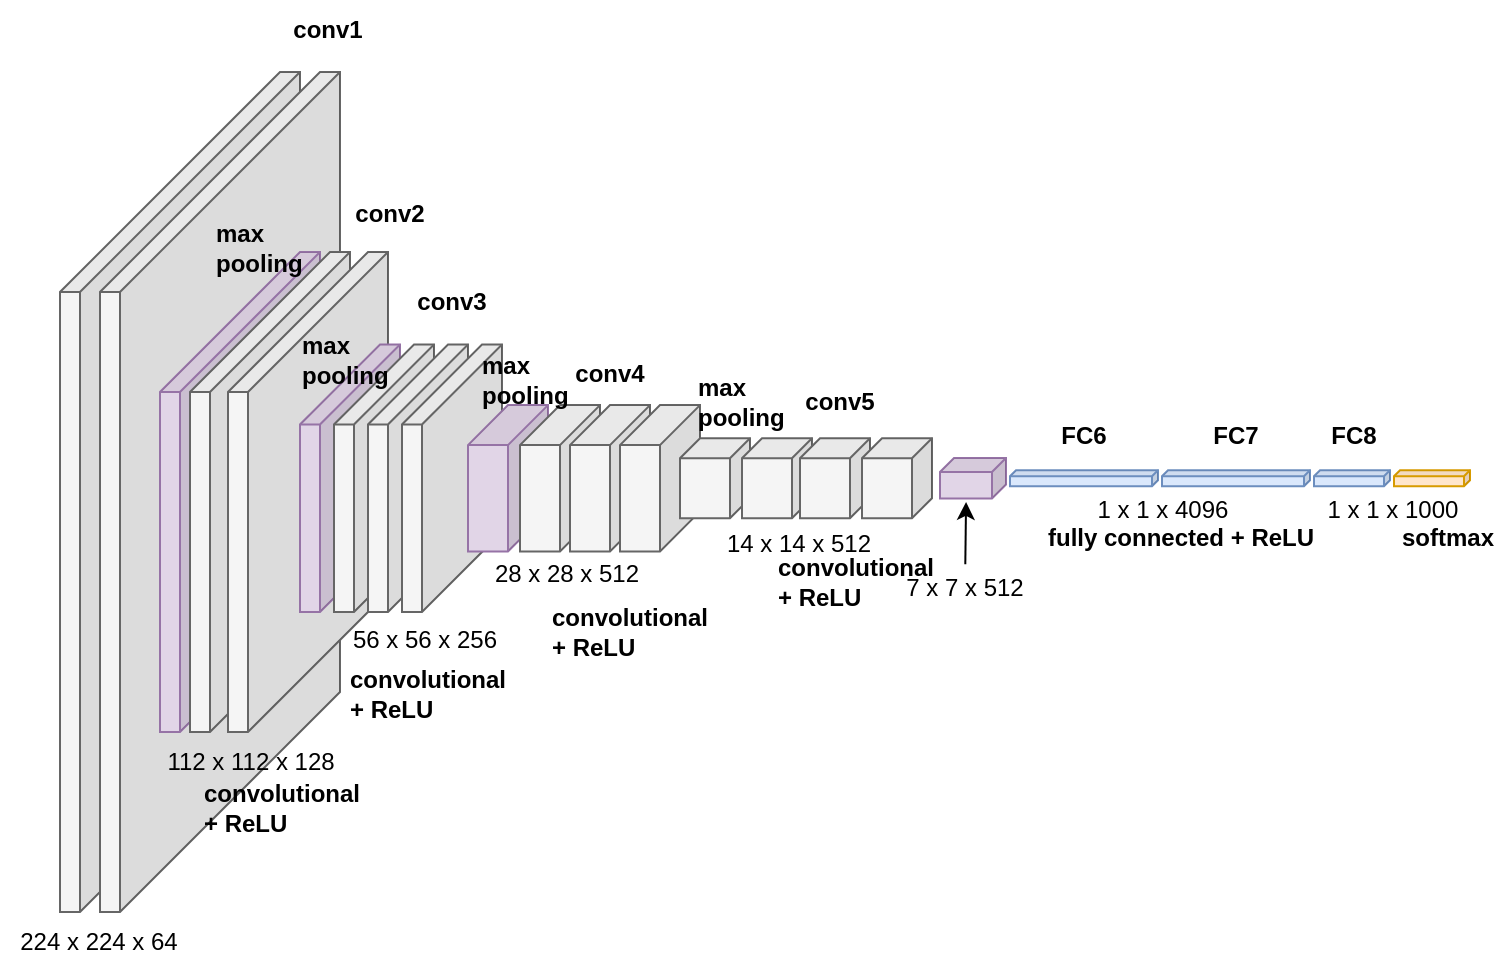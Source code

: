 <mxfile version="21.3.0" type="github" pages="2">
  <diagram id="QJjx0-fPxzvcmYibJWj1" name="Page-1">
    <mxGraphModel dx="934" dy="487" grid="1" gridSize="10" guides="1" tooltips="1" connect="1" arrows="1" fold="1" page="1" pageScale="1" pageWidth="827" pageHeight="583" math="0" shadow="0">
      <root>
        <mxCell id="0" />
        <mxCell id="1" parent="0" />
        <mxCell id="4f-DMQIj-ya-iA7LCkDa-1" value="" style="shape=cube;whiteSpace=wrap;html=1;boundedLbl=1;backgroundOutline=1;darkOpacity=0.05;darkOpacity2=0.1;size=110;direction=east;flipH=1;fillColor=#f5f5f5;strokeColor=#666666;fontColor=#333333;" parent="1" vertex="1">
          <mxGeometry x="71" y="96" width="120" height="420" as="geometry" />
        </mxCell>
        <mxCell id="4f-DMQIj-ya-iA7LCkDa-2" value="" style="shape=cube;whiteSpace=wrap;html=1;boundedLbl=1;backgroundOutline=1;darkOpacity=0.05;darkOpacity2=0.1;size=110;direction=east;flipH=1;fillColor=#f5f5f5;strokeColor=#666666;fontColor=#333333;" parent="1" vertex="1">
          <mxGeometry x="91" y="96" width="120" height="420" as="geometry" />
        </mxCell>
        <mxCell id="4f-DMQIj-ya-iA7LCkDa-3" value="" style="shape=cube;whiteSpace=wrap;html=1;boundedLbl=1;backgroundOutline=1;darkOpacity=0.05;darkOpacity2=0.1;size=70;direction=east;flipH=1;fillColor=#e1d5e7;strokeColor=#9673a6;" parent="1" vertex="1">
          <mxGeometry x="121" y="186" width="80" height="240" as="geometry" />
        </mxCell>
        <mxCell id="4f-DMQIj-ya-iA7LCkDa-4" value="" style="shape=cube;whiteSpace=wrap;html=1;boundedLbl=1;backgroundOutline=1;darkOpacity=0.05;darkOpacity2=0.1;size=70;direction=east;flipH=1;fillColor=#f5f5f5;strokeColor=#666666;fontColor=#333333;" parent="1" vertex="1">
          <mxGeometry x="136" y="186" width="80" height="240" as="geometry" />
        </mxCell>
        <mxCell id="4f-DMQIj-ya-iA7LCkDa-5" value="" style="shape=cube;whiteSpace=wrap;html=1;boundedLbl=1;backgroundOutline=1;darkOpacity=0.05;darkOpacity2=0.1;size=70;direction=east;flipH=1;fillColor=#f5f5f5;strokeColor=#666666;fontColor=#333333;" parent="1" vertex="1">
          <mxGeometry x="155" y="186" width="80" height="240" as="geometry" />
        </mxCell>
        <mxCell id="4f-DMQIj-ya-iA7LCkDa-6" value="" style="shape=cube;whiteSpace=wrap;html=1;boundedLbl=1;backgroundOutline=1;darkOpacity=0.05;darkOpacity2=0.1;size=40;direction=east;flipH=1;fillColor=#e1d5e7;strokeColor=#9673a6;" parent="1" vertex="1">
          <mxGeometry x="191" y="232.25" width="50" height="133.75" as="geometry" />
        </mxCell>
        <mxCell id="4f-DMQIj-ya-iA7LCkDa-7" value="" style="shape=cube;whiteSpace=wrap;html=1;boundedLbl=1;backgroundOutline=1;darkOpacity=0.05;darkOpacity2=0.1;size=40;direction=east;flipH=1;fillColor=#f5f5f5;strokeColor=#666666;fontColor=#333333;" parent="1" vertex="1">
          <mxGeometry x="208" y="232.25" width="50" height="133.75" as="geometry" />
        </mxCell>
        <mxCell id="4f-DMQIj-ya-iA7LCkDa-8" value="" style="shape=cube;whiteSpace=wrap;html=1;boundedLbl=1;backgroundOutline=1;darkOpacity=0.05;darkOpacity2=0.1;size=40;direction=east;flipH=1;fillColor=#f5f5f5;strokeColor=#666666;fontColor=#333333;" parent="1" vertex="1">
          <mxGeometry x="225" y="232.25" width="50" height="133.75" as="geometry" />
        </mxCell>
        <mxCell id="4f-DMQIj-ya-iA7LCkDa-9" value="" style="shape=cube;whiteSpace=wrap;html=1;boundedLbl=1;backgroundOutline=1;darkOpacity=0.05;darkOpacity2=0.1;size=40;direction=east;flipH=1;fillColor=#f5f5f5;strokeColor=#666666;fontColor=#333333;" parent="1" vertex="1">
          <mxGeometry x="242" y="232.25" width="50" height="133.75" as="geometry" />
        </mxCell>
        <mxCell id="4f-DMQIj-ya-iA7LCkDa-10" value="" style="shape=cube;whiteSpace=wrap;html=1;boundedLbl=1;backgroundOutline=1;darkOpacity=0.05;darkOpacity2=0.1;size=20;direction=east;flipH=1;fillColor=#e1d5e7;strokeColor=#9673a6;" parent="1" vertex="1">
          <mxGeometry x="275" y="262.56" width="40" height="73.13" as="geometry" />
        </mxCell>
        <mxCell id="4f-DMQIj-ya-iA7LCkDa-11" value="" style="shape=cube;whiteSpace=wrap;html=1;boundedLbl=1;backgroundOutline=1;darkOpacity=0.05;darkOpacity2=0.1;size=20;direction=east;flipH=1;fillColor=#f5f5f5;strokeColor=#666666;fontColor=#333333;" parent="1" vertex="1">
          <mxGeometry x="301" y="262.56" width="40" height="73.13" as="geometry" />
        </mxCell>
        <mxCell id="4f-DMQIj-ya-iA7LCkDa-12" value="" style="shape=cube;whiteSpace=wrap;html=1;boundedLbl=1;backgroundOutline=1;darkOpacity=0.05;darkOpacity2=0.1;size=20;direction=east;flipH=1;fillColor=#f5f5f5;strokeColor=#666666;fontColor=#333333;" parent="1" vertex="1">
          <mxGeometry x="326" y="262.56" width="40" height="73.13" as="geometry" />
        </mxCell>
        <mxCell id="4f-DMQIj-ya-iA7LCkDa-13" value="" style="shape=cube;whiteSpace=wrap;html=1;boundedLbl=1;backgroundOutline=1;darkOpacity=0.05;darkOpacity2=0.1;size=20;direction=east;flipH=1;fillColor=#f5f5f5;strokeColor=#666666;fontColor=#333333;" parent="1" vertex="1">
          <mxGeometry x="351" y="262.56" width="40" height="73.13" as="geometry" />
        </mxCell>
        <mxCell id="4f-DMQIj-ya-iA7LCkDa-15" value="" style="shape=cube;whiteSpace=wrap;html=1;boundedLbl=1;backgroundOutline=1;darkOpacity=0.05;darkOpacity2=0.1;size=10;direction=east;flipH=1;fillColor=#f5f5f5;strokeColor=#666666;fontColor=#333333;" parent="1" vertex="1">
          <mxGeometry x="381" y="279.13" width="35" height="40" as="geometry" />
        </mxCell>
        <mxCell id="4f-DMQIj-ya-iA7LCkDa-16" value="" style="shape=cube;whiteSpace=wrap;html=1;boundedLbl=1;backgroundOutline=1;darkOpacity=0.05;darkOpacity2=0.1;size=10;direction=east;flipH=1;fillColor=#f5f5f5;strokeColor=#666666;fontColor=#333333;" parent="1" vertex="1">
          <mxGeometry x="412" y="279.13" width="35" height="40" as="geometry" />
        </mxCell>
        <mxCell id="4f-DMQIj-ya-iA7LCkDa-19" value="" style="shape=cube;whiteSpace=wrap;html=1;boundedLbl=1;backgroundOutline=1;darkOpacity=0.05;darkOpacity2=0.1;size=7;direction=east;flipH=1;fillColor=#e1d5e7;strokeColor=#9673a6;" parent="1" vertex="1">
          <mxGeometry x="511" y="288.96" width="33" height="20.32" as="geometry" />
        </mxCell>
        <mxCell id="4f-DMQIj-ya-iA7LCkDa-20" value="" style="shape=cube;whiteSpace=wrap;html=1;boundedLbl=1;backgroundOutline=1;darkOpacity=0.05;darkOpacity2=0.1;size=3;direction=east;flipH=1;fillColor=#dae8fc;strokeColor=#6c8ebf;" parent="1" vertex="1">
          <mxGeometry x="546" y="295.12" width="74" height="8" as="geometry" />
        </mxCell>
        <mxCell id="4f-DMQIj-ya-iA7LCkDa-21" value="" style="shape=cube;whiteSpace=wrap;html=1;boundedLbl=1;backgroundOutline=1;darkOpacity=0.05;darkOpacity2=0.1;size=3;direction=east;flipH=1;fillColor=#dae8fc;strokeColor=#6c8ebf;" parent="1" vertex="1">
          <mxGeometry x="622" y="295.13" width="74" height="8" as="geometry" />
        </mxCell>
        <mxCell id="4f-DMQIj-ya-iA7LCkDa-22" value="" style="shape=cube;whiteSpace=wrap;html=1;boundedLbl=1;backgroundOutline=1;darkOpacity=0.05;darkOpacity2=0.1;size=3;direction=east;flipH=1;fillColor=#dae8fc;strokeColor=#6c8ebf;" parent="1" vertex="1">
          <mxGeometry x="698" y="295.13" width="38" height="8" as="geometry" />
        </mxCell>
        <mxCell id="4f-DMQIj-ya-iA7LCkDa-27" value="" style="shape=cube;whiteSpace=wrap;html=1;boundedLbl=1;backgroundOutline=1;darkOpacity=0.05;darkOpacity2=0.1;size=3;direction=east;flipH=1;fillColor=#ffe6cc;strokeColor=#d79b00;" parent="1" vertex="1">
          <mxGeometry x="738" y="295.12" width="38" height="8" as="geometry" />
        </mxCell>
        <mxCell id="4f-DMQIj-ya-iA7LCkDa-29" value="&lt;b&gt;conv1&lt;/b&gt;" style="text;html=1;strokeColor=none;fillColor=none;align=center;verticalAlign=middle;whiteSpace=wrap;rounded=0;" parent="1" vertex="1">
          <mxGeometry x="185" y="60" width="40" height="30" as="geometry" />
        </mxCell>
        <mxCell id="4f-DMQIj-ya-iA7LCkDa-31" value="&lt;b&gt;conv2&lt;/b&gt;" style="text;html=1;strokeColor=none;fillColor=none;align=center;verticalAlign=middle;whiteSpace=wrap;rounded=0;" parent="1" vertex="1">
          <mxGeometry x="216" y="152" width="40" height="30" as="geometry" />
        </mxCell>
        <mxCell id="4f-DMQIj-ya-iA7LCkDa-32" value="&lt;b&gt;conv3&lt;/b&gt;" style="text;html=1;strokeColor=none;fillColor=none;align=center;verticalAlign=middle;whiteSpace=wrap;rounded=0;" parent="1" vertex="1">
          <mxGeometry x="247" y="196" width="40" height="30" as="geometry" />
        </mxCell>
        <mxCell id="4f-DMQIj-ya-iA7LCkDa-33" value="&lt;b&gt;conv4&lt;/b&gt;" style="text;html=1;strokeColor=none;fillColor=none;align=center;verticalAlign=middle;whiteSpace=wrap;rounded=0;" parent="1" vertex="1">
          <mxGeometry x="326" y="232.25" width="40" height="30" as="geometry" />
        </mxCell>
        <mxCell id="4f-DMQIj-ya-iA7LCkDa-34" value="&lt;b&gt;conv5&lt;/b&gt;" style="text;html=1;strokeColor=none;fillColor=none;align=center;verticalAlign=middle;whiteSpace=wrap;rounded=0;" parent="1" vertex="1">
          <mxGeometry x="441" y="246" width="40" height="30" as="geometry" />
        </mxCell>
        <mxCell id="4f-DMQIj-ya-iA7LCkDa-35" value="&lt;b&gt;FC6&lt;/b&gt;" style="text;html=1;strokeColor=none;fillColor=none;align=center;verticalAlign=middle;whiteSpace=wrap;rounded=0;" parent="1" vertex="1">
          <mxGeometry x="563" y="262.56" width="40" height="30" as="geometry" />
        </mxCell>
        <mxCell id="4f-DMQIj-ya-iA7LCkDa-36" value="&lt;b&gt;FC7&lt;/b&gt;" style="text;html=1;strokeColor=none;fillColor=none;align=center;verticalAlign=middle;whiteSpace=wrap;rounded=0;" parent="1" vertex="1">
          <mxGeometry x="639" y="262.56" width="40" height="30" as="geometry" />
        </mxCell>
        <mxCell id="4f-DMQIj-ya-iA7LCkDa-37" value="&lt;b&gt;FC8&lt;/b&gt;" style="text;html=1;strokeColor=none;fillColor=none;align=center;verticalAlign=middle;whiteSpace=wrap;rounded=0;" parent="1" vertex="1">
          <mxGeometry x="698" y="262.56" width="40" height="30" as="geometry" />
        </mxCell>
        <mxCell id="4f-DMQIj-ya-iA7LCkDa-38" value="224 x 224 x 64" style="text;html=1;strokeColor=none;fillColor=none;align=center;verticalAlign=middle;whiteSpace=wrap;rounded=0;" parent="1" vertex="1">
          <mxGeometry x="41" y="516" width="99" height="30" as="geometry" />
        </mxCell>
        <mxCell id="4f-DMQIj-ya-iA7LCkDa-39" value="112 x 112 x 128" style="text;html=1;strokeColor=none;fillColor=none;align=center;verticalAlign=middle;whiteSpace=wrap;rounded=0;" parent="1" vertex="1">
          <mxGeometry x="117" y="426" width="99" height="30" as="geometry" />
        </mxCell>
        <mxCell id="4f-DMQIj-ya-iA7LCkDa-40" value="56 x 56 x 256" style="text;html=1;strokeColor=none;fillColor=none;align=center;verticalAlign=middle;whiteSpace=wrap;rounded=0;" parent="1" vertex="1">
          <mxGeometry x="204" y="365" width="99" height="30" as="geometry" />
        </mxCell>
        <mxCell id="4f-DMQIj-ya-iA7LCkDa-41" value="28 x 28 x 512" style="text;html=1;strokeColor=none;fillColor=none;align=center;verticalAlign=middle;whiteSpace=wrap;rounded=0;" parent="1" vertex="1">
          <mxGeometry x="275" y="332" width="99" height="30" as="geometry" />
        </mxCell>
        <mxCell id="4f-DMQIj-ya-iA7LCkDa-42" value="14 x 14 x 512" style="text;html=1;strokeColor=none;fillColor=none;align=center;verticalAlign=middle;whiteSpace=wrap;rounded=0;" parent="1" vertex="1">
          <mxGeometry x="391" y="317.12" width="99" height="30" as="geometry" />
        </mxCell>
        <mxCell id="4f-DMQIj-ya-iA7LCkDa-43" value="" style="shape=cube;whiteSpace=wrap;html=1;boundedLbl=1;backgroundOutline=1;darkOpacity=0.05;darkOpacity2=0.1;size=10;direction=east;flipH=1;fillColor=#f5f5f5;strokeColor=#666666;fontColor=#333333;" parent="1" vertex="1">
          <mxGeometry x="441" y="279.13" width="35" height="40" as="geometry" />
        </mxCell>
        <mxCell id="4f-DMQIj-ya-iA7LCkDa-44" value="" style="shape=cube;whiteSpace=wrap;html=1;boundedLbl=1;backgroundOutline=1;darkOpacity=0.05;darkOpacity2=0.1;size=10;direction=east;flipH=1;fillColor=#f5f5f5;strokeColor=#666666;fontColor=#333333;" parent="1" vertex="1">
          <mxGeometry x="472" y="279.12" width="35" height="40" as="geometry" />
        </mxCell>
        <mxCell id="4f-DMQIj-ya-iA7LCkDa-46" value="7 x 7 x 512" style="text;html=1;strokeColor=none;fillColor=none;align=center;verticalAlign=middle;whiteSpace=wrap;rounded=0;" parent="1" vertex="1">
          <mxGeometry x="474" y="342.12" width="99" height="23.88" as="geometry" />
        </mxCell>
        <mxCell id="4f-DMQIj-ya-iA7LCkDa-47" value="" style="endArrow=classic;html=1;entryX=0.605;entryY=1.084;entryDx=0;entryDy=0;entryPerimeter=0;" parent="1" source="4f-DMQIj-ya-iA7LCkDa-46" target="4f-DMQIj-ya-iA7LCkDa-19" edge="1">
          <mxGeometry width="50" height="50" relative="1" as="geometry">
            <mxPoint x="527.16" y="347.12" as="sourcePoint" />
            <mxPoint x="528" y="317" as="targetPoint" />
          </mxGeometry>
        </mxCell>
        <mxCell id="4f-DMQIj-ya-iA7LCkDa-48" value="1 x 1 x 4096" style="text;html=1;strokeColor=none;fillColor=none;align=center;verticalAlign=middle;whiteSpace=wrap;rounded=0;" parent="1" vertex="1">
          <mxGeometry x="573" y="303.13" width="99" height="24" as="geometry" />
        </mxCell>
        <mxCell id="4f-DMQIj-ya-iA7LCkDa-49" value="1 x 1 x 1000" style="text;html=1;strokeColor=none;fillColor=none;align=center;verticalAlign=middle;whiteSpace=wrap;rounded=0;" parent="1" vertex="1">
          <mxGeometry x="688" y="303.13" width="99" height="24" as="geometry" />
        </mxCell>
        <mxCell id="4f-DMQIj-ya-iA7LCkDa-50" value="convolutional + ReLU" style="text;html=1;strokeColor=none;fillColor=none;align=left;verticalAlign=middle;whiteSpace=wrap;rounded=0;fontStyle=1" parent="1" vertex="1">
          <mxGeometry x="141" y="452.12" width="44" height="23.88" as="geometry" />
        </mxCell>
        <mxCell id="4f-DMQIj-ya-iA7LCkDa-51" value="max pooling" style="text;html=1;strokeColor=none;fillColor=none;align=left;verticalAlign=middle;whiteSpace=wrap;rounded=0;fontStyle=1" parent="1" vertex="1">
          <mxGeometry x="147" y="172.12" width="53" height="23.88" as="geometry" />
        </mxCell>
        <mxCell id="4f-DMQIj-ya-iA7LCkDa-52" value="fully connected + ReLU" style="text;html=1;strokeColor=none;fillColor=none;align=left;verticalAlign=middle;whiteSpace=wrap;rounded=0;fontStyle=1" parent="1" vertex="1">
          <mxGeometry x="563" y="317.12" width="138" height="23.88" as="geometry" />
        </mxCell>
        <mxCell id="4f-DMQIj-ya-iA7LCkDa-53" value="softmax" style="text;html=1;strokeColor=none;fillColor=none;align=left;verticalAlign=middle;whiteSpace=wrap;rounded=0;fontStyle=1" parent="1" vertex="1">
          <mxGeometry x="740" y="317.12" width="40" height="23.88" as="geometry" />
        </mxCell>
        <mxCell id="Nn645O4KX6ez7UxQb5Z_-6" value="max pooling" style="text;html=1;strokeColor=none;fillColor=none;align=left;verticalAlign=middle;whiteSpace=wrap;rounded=0;fontStyle=1" parent="1" vertex="1">
          <mxGeometry x="190" y="220" height="40" as="geometry" />
        </mxCell>
        <mxCell id="Nn645O4KX6ez7UxQb5Z_-7" value="convolutional + ReLU" style="text;html=1;strokeColor=none;fillColor=none;align=left;verticalAlign=middle;whiteSpace=wrap;rounded=0;fontStyle=1" parent="1" vertex="1">
          <mxGeometry x="214" y="395" width="44" height="23.88" as="geometry" />
        </mxCell>
        <mxCell id="Nn645O4KX6ez7UxQb5Z_-9" value="max pooling" style="text;html=1;strokeColor=none;fillColor=none;align=left;verticalAlign=middle;whiteSpace=wrap;rounded=0;fontStyle=1" parent="1" vertex="1">
          <mxGeometry x="280" y="230" height="40" as="geometry" />
        </mxCell>
        <mxCell id="Nn645O4KX6ez7UxQb5Z_-12" value="convolutional + ReLU" style="text;html=1;strokeColor=none;fillColor=none;align=left;verticalAlign=middle;whiteSpace=wrap;rounded=0;fontStyle=1" parent="1" vertex="1">
          <mxGeometry x="315" y="362" width="44" height="28" as="geometry" />
        </mxCell>
        <mxCell id="Nn645O4KX6ez7UxQb5Z_-13" value="convolutional + ReLU" style="text;html=1;strokeColor=none;fillColor=none;align=left;verticalAlign=middle;whiteSpace=wrap;rounded=0;fontStyle=1" parent="1" vertex="1">
          <mxGeometry x="428" y="337" width="44" height="28" as="geometry" />
        </mxCell>
        <mxCell id="Nn645O4KX6ez7UxQb5Z_-21" value="max pooling" style="text;html=1;strokeColor=none;fillColor=none;align=left;verticalAlign=middle;whiteSpace=wrap;rounded=0;fontStyle=1" parent="1" vertex="1">
          <mxGeometry x="388" y="249.06" width="53" height="23.88" as="geometry" />
        </mxCell>
      </root>
    </mxGraphModel>
  </diagram>
  <diagram id="Bp4wZT2sYllNdJJhVV6K" name="Page-3">
    <mxGraphModel dx="2835" dy="1035" grid="1" gridSize="10" guides="1" tooltips="1" connect="1" arrows="1" fold="1" page="1" pageScale="1" pageWidth="850" pageHeight="1100" math="0" shadow="0">
      <root>
        <mxCell id="0" />
        <mxCell id="1" parent="0" />
        <mxCell id="189ZsUDBubX5GjFxtVKN-2" value="&lt;ol style=&quot;border: 0px solid rgb(217, 217, 227); box-sizing: border-box; --tw-border-spacing-x: 0; --tw-border-spacing-y: 0; --tw-translate-x: 0; --tw-translate-y: 0; --tw-rotate: 0; --tw-skew-x: 0; --tw-skew-y: 0; --tw-scale-x: 1; --tw-scale-y: 1; --tw-pan-x: ; --tw-pan-y: ; --tw-pinch-zoom: ; --tw-scroll-snap-strictness: proximity; --tw-gradient-from-position: ; --tw-gradient-via-position: ; --tw-gradient-to-position: ; --tw-ordinal: ; --tw-slashed-zero: ; --tw-numeric-figure: ; --tw-numeric-spacing: ; --tw-numeric-fraction: ; --tw-ring-inset: ; --tw-ring-offset-width: 0px; --tw-ring-offset-color: #fff; --tw-ring-color: rgba(59,130,246,.5); --tw-ring-offset-shadow: 0 0 transparent; --tw-ring-shadow: 0 0 transparent; --tw-shadow: 0 0 transparent; --tw-shadow-colored: 0 0 transparent; --tw-blur: ; --tw-brightness: ; --tw-contrast: ; --tw-grayscale: ; --tw-hue-rotate: ; --tw-invert: ; --tw-saturate: ; --tw-sepia: ; --tw-drop-shadow: ; --tw-backdrop-blur: ; --tw-backdrop-brightness: ; --tw-backdrop-contrast: ; --tw-backdrop-grayscale: ; --tw-backdrop-hue-rotate: ; --tw-backdrop-invert: ; --tw-backdrop-opacity: ; --tw-backdrop-saturate: ; --tw-backdrop-sepia: ; list-style: decimal; margin: 1.25em 0px; padding: 0px 0px 0px 1rem; counter-reset: item 0; display: flex; flex-direction: column; color: rgb(209, 213, 219); font-family: Söhne, ui-sans-serif, system-ui, -apple-system, &amp;quot;Segoe UI&amp;quot;, Roboto, Ubuntu, Cantarell, &amp;quot;Noto Sans&amp;quot;, sans-serif, &amp;quot;Helvetica Neue&amp;quot;, Arial, &amp;quot;Apple Color Emoji&amp;quot;, &amp;quot;Segoe UI Emoji&amp;quot;, &amp;quot;Segoe UI Symbol&amp;quot;, &amp;quot;Noto Color Emoji&amp;quot;; font-size: 16px; font-style: normal; font-variant-ligatures: normal; font-variant-caps: normal; font-weight: 400; letter-spacing: normal; orphans: 2; text-align: start; text-indent: 0px; text-transform: none; widows: 2; word-spacing: 0px; -webkit-text-stroke-width: 0px; background-color: rgb(68, 70, 84); text-decoration-thickness: initial; text-decoration-style: initial; text-decoration-color: initial;&quot;&gt;&lt;li style=&quot;border: 0px solid rgb(217, 217, 227); box-sizing: border-box; --tw-border-spacing-x: 0; --tw-border-spacing-y: 0; --tw-translate-x: 0; --tw-translate-y: 0; --tw-rotate: 0; --tw-skew-x: 0; --tw-skew-y: 0; --tw-scale-x: 1; --tw-scale-y: 1; --tw-pan-x: ; --tw-pan-y: ; --tw-pinch-zoom: ; --tw-scroll-snap-strictness: proximity; --tw-gradient-from-position: ; --tw-gradient-via-position: ; --tw-gradient-to-position: ; --tw-ordinal: ; --tw-slashed-zero: ; --tw-numeric-figure: ; --tw-numeric-spacing: ; --tw-numeric-fraction: ; --tw-ring-inset: ; --tw-ring-offset-width: 0px; --tw-ring-offset-color: #fff; --tw-ring-color: rgba(59,130,246,.5); --tw-ring-offset-shadow: 0 0 transparent; --tw-ring-shadow: 0 0 transparent; --tw-shadow: 0 0 transparent; --tw-shadow-colored: 0 0 transparent; --tw-blur: ; --tw-brightness: ; --tw-contrast: ; --tw-grayscale: ; --tw-hue-rotate: ; --tw-invert: ; --tw-saturate: ; --tw-sepia: ; --tw-drop-shadow: ; --tw-backdrop-blur: ; --tw-backdrop-brightness: ; --tw-backdrop-contrast: ; --tw-backdrop-grayscale: ; --tw-backdrop-hue-rotate: ; --tw-backdrop-invert: ; --tw-backdrop-opacity: ; --tw-backdrop-saturate: ; --tw-backdrop-sepia: ; margin: 0px; padding-left: 0.375em;&quot;&gt;Input shape: 128x128x3&lt;/li&gt;&lt;li style=&quot;border: 0px solid rgb(217, 217, 227); box-sizing: border-box; --tw-border-spacing-x: 0; --tw-border-spacing-y: 0; --tw-translate-x: 0; --tw-translate-y: 0; --tw-rotate: 0; --tw-skew-x: 0; --tw-skew-y: 0; --tw-scale-x: 1; --tw-scale-y: 1; --tw-pan-x: ; --tw-pan-y: ; --tw-pinch-zoom: ; --tw-scroll-snap-strictness: proximity; --tw-gradient-from-position: ; --tw-gradient-via-position: ; --tw-gradient-to-position: ; --tw-ordinal: ; --tw-slashed-zero: ; --tw-numeric-figure: ; --tw-numeric-spacing: ; --tw-numeric-fraction: ; --tw-ring-inset: ; --tw-ring-offset-width: 0px; --tw-ring-offset-color: #fff; --tw-ring-color: rgba(59,130,246,.5); --tw-ring-offset-shadow: 0 0 transparent; --tw-ring-shadow: 0 0 transparent; --tw-shadow: 0 0 transparent; --tw-shadow-colored: 0 0 transparent; --tw-blur: ; --tw-brightness: ; --tw-contrast: ; --tw-grayscale: ; --tw-hue-rotate: ; --tw-invert: ; --tw-saturate: ; --tw-sepia: ; --tw-drop-shadow: ; --tw-backdrop-blur: ; --tw-backdrop-brightness: ; --tw-backdrop-contrast: ; --tw-backdrop-grayscale: ; --tw-backdrop-hue-rotate: ; --tw-backdrop-invert: ; --tw-backdrop-opacity: ; --tw-backdrop-saturate: ; --tw-backdrop-sepia: ; margin: 0px; padding-left: 0.375em;&quot;&gt;Stage 1 output shape: 64x64x64&lt;/li&gt;&lt;li style=&quot;border: 0px solid rgb(217, 217, 227); box-sizing: border-box; --tw-border-spacing-x: 0; --tw-border-spacing-y: 0; --tw-translate-x: 0; --tw-translate-y: 0; --tw-rotate: 0; --tw-skew-x: 0; --tw-skew-y: 0; --tw-scale-x: 1; --tw-scale-y: 1; --tw-pan-x: ; --tw-pan-y: ; --tw-pinch-zoom: ; --tw-scroll-snap-strictness: proximity; --tw-gradient-from-position: ; --tw-gradient-via-position: ; --tw-gradient-to-position: ; --tw-ordinal: ; --tw-slashed-zero: ; --tw-numeric-figure: ; --tw-numeric-spacing: ; --tw-numeric-fraction: ; --tw-ring-inset: ; --tw-ring-offset-width: 0px; --tw-ring-offset-color: #fff; --tw-ring-color: rgba(59,130,246,.5); --tw-ring-offset-shadow: 0 0 transparent; --tw-ring-shadow: 0 0 transparent; --tw-shadow: 0 0 transparent; --tw-shadow-colored: 0 0 transparent; --tw-blur: ; --tw-brightness: ; --tw-contrast: ; --tw-grayscale: ; --tw-hue-rotate: ; --tw-invert: ; --tw-saturate: ; --tw-sepia: ; --tw-drop-shadow: ; --tw-backdrop-blur: ; --tw-backdrop-brightness: ; --tw-backdrop-contrast: ; --tw-backdrop-grayscale: ; --tw-backdrop-hue-rotate: ; --tw-backdrop-invert: ; --tw-backdrop-opacity: ; --tw-backdrop-saturate: ; --tw-backdrop-sepia: ; margin: 0px; padding-left: 0.375em;&quot;&gt;Stage 2 output shape: 32x32x128&lt;/li&gt;&lt;li style=&quot;border: 0px solid rgb(217, 217, 227); box-sizing: border-box; --tw-border-spacing-x: 0; --tw-border-spacing-y: 0; --tw-translate-x: 0; --tw-translate-y: 0; --tw-rotate: 0; --tw-skew-x: 0; --tw-skew-y: 0; --tw-scale-x: 1; --tw-scale-y: 1; --tw-pan-x: ; --tw-pan-y: ; --tw-pinch-zoom: ; --tw-scroll-snap-strictness: proximity; --tw-gradient-from-position: ; --tw-gradient-via-position: ; --tw-gradient-to-position: ; --tw-ordinal: ; --tw-slashed-zero: ; --tw-numeric-figure: ; --tw-numeric-spacing: ; --tw-numeric-fraction: ; --tw-ring-inset: ; --tw-ring-offset-width: 0px; --tw-ring-offset-color: #fff; --tw-ring-color: rgba(59,130,246,.5); --tw-ring-offset-shadow: 0 0 transparent; --tw-ring-shadow: 0 0 transparent; --tw-shadow: 0 0 transparent; --tw-shadow-colored: 0 0 transparent; --tw-blur: ; --tw-brightness: ; --tw-contrast: ; --tw-grayscale: ; --tw-hue-rotate: ; --tw-invert: ; --tw-saturate: ; --tw-sepia: ; --tw-drop-shadow: ; --tw-backdrop-blur: ; --tw-backdrop-brightness: ; --tw-backdrop-contrast: ; --tw-backdrop-grayscale: ; --tw-backdrop-hue-rotate: ; --tw-backdrop-invert: ; --tw-backdrop-opacity: ; --tw-backdrop-saturate: ; --tw-backdrop-sepia: ; margin: 0px; padding-left: 0.375em;&quot;&gt;Stage 3 output shape: 16x16x256&lt;/li&gt;&lt;li style=&quot;border: 0px solid rgb(217, 217, 227); box-sizing: border-box; --tw-border-spacing-x: 0; --tw-border-spacing-y: 0; --tw-translate-x: 0; --tw-translate-y: 0; --tw-rotate: 0; --tw-skew-x: 0; --tw-skew-y: 0; --tw-scale-x: 1; --tw-scale-y: 1; --tw-pan-x: ; --tw-pan-y: ; --tw-pinch-zoom: ; --tw-scroll-snap-strictness: proximity; --tw-gradient-from-position: ; --tw-gradient-via-position: ; --tw-gradient-to-position: ; --tw-ordinal: ; --tw-slashed-zero: ; --tw-numeric-figure: ; --tw-numeric-spacing: ; --tw-numeric-fraction: ; --tw-ring-inset: ; --tw-ring-offset-width: 0px; --tw-ring-offset-color: #fff; --tw-ring-color: rgba(59,130,246,.5); --tw-ring-offset-shadow: 0 0 transparent; --tw-ring-shadow: 0 0 transparent; --tw-shadow: 0 0 transparent; --tw-shadow-colored: 0 0 transparent; --tw-blur: ; --tw-brightness: ; --tw-contrast: ; --tw-grayscale: ; --tw-hue-rotate: ; --tw-invert: ; --tw-saturate: ; --tw-sepia: ; --tw-drop-shadow: ; --tw-backdrop-blur: ; --tw-backdrop-brightness: ; --tw-backdrop-contrast: ; --tw-backdrop-grayscale: ; --tw-backdrop-hue-rotate: ; --tw-backdrop-invert: ; --tw-backdrop-opacity: ; --tw-backdrop-saturate: ; --tw-backdrop-sepia: ; margin: 0px; padding-left: 0.375em;&quot;&gt;Stage 4 output shape: 8x8x512&lt;/li&gt;&lt;li style=&quot;border: 0px solid rgb(217, 217, 227); box-sizing: border-box; --tw-border-spacing-x: 0; --tw-border-spacing-y: 0; --tw-translate-x: 0; --tw-translate-y: 0; --tw-rotate: 0; --tw-skew-x: 0; --tw-skew-y: 0; --tw-scale-x: 1; --tw-scale-y: 1; --tw-pan-x: ; --tw-pan-y: ; --tw-pinch-zoom: ; --tw-scroll-snap-strictness: proximity; --tw-gradient-from-position: ; --tw-gradient-via-position: ; --tw-gradient-to-position: ; --tw-ordinal: ; --tw-slashed-zero: ; --tw-numeric-figure: ; --tw-numeric-spacing: ; --tw-numeric-fraction: ; --tw-ring-inset: ; --tw-ring-offset-width: 0px; --tw-ring-offset-color: #fff; --tw-ring-color: rgba(59,130,246,.5); --tw-ring-offset-shadow: 0 0 transparent; --tw-ring-shadow: 0 0 transparent; --tw-shadow: 0 0 transparent; --tw-shadow-colored: 0 0 transparent; --tw-blur: ; --tw-brightness: ; --tw-contrast: ; --tw-grayscale: ; --tw-hue-rotate: ; --tw-invert: ; --tw-saturate: ; --tw-sepia: ; --tw-drop-shadow: ; --tw-backdrop-blur: ; --tw-backdrop-brightness: ; --tw-backdrop-contrast: ; --tw-backdrop-grayscale: ; --tw-backdrop-hue-rotate: ; --tw-backdrop-invert: ; --tw-backdrop-opacity: ; --tw-backdrop-saturate: ; --tw-backdrop-sepia: ; margin: 0px; padding-left: 0.375em;&quot;&gt;Stage 5 output shape: 4x4x512&lt;/li&gt;&lt;/ol&gt;" style="text;whiteSpace=wrap;html=1;" parent="1" vertex="1">
          <mxGeometry x="540" y="800" width="290" height="180" as="geometry" />
        </mxCell>
        <mxCell id="189ZsUDBubX5GjFxtVKN-119" style="edgeStyle=orthogonalEdgeStyle;rounded=0;orthogonalLoop=1;jettySize=auto;html=1;exitX=0.25;exitY=0;exitDx=0;exitDy=0;entryX=0;entryY=1;entryDx=0;entryDy=0;" parent="1" source="189ZsUDBubX5GjFxtVKN-82" target="189ZsUDBubX5GjFxtVKN-83" edge="1">
          <mxGeometry relative="1" as="geometry" />
        </mxCell>
        <mxCell id="189ZsUDBubX5GjFxtVKN-82" value="Taining" style="rounded=0;whiteSpace=wrap;html=1;" parent="1" vertex="1">
          <mxGeometry x="-390" y="180" width="120" height="42.87" as="geometry" />
        </mxCell>
        <mxCell id="189ZsUDBubX5GjFxtVKN-87" value="" style="group;movable=1;resizable=1;rotatable=1;deletable=1;editable=1;locked=0;connectable=1;" parent="1" vertex="1" connectable="0">
          <mxGeometry x="-660" y="460" width="163" height="180" as="geometry" />
        </mxCell>
        <mxCell id="189ZsUDBubX5GjFxtVKN-70" value="" style="shape=cylinder3;whiteSpace=wrap;html=1;boundedLbl=1;backgroundOutline=1;size=15;movable=0;resizable=0;rotatable=0;deletable=0;editable=0;locked=1;connectable=0;" parent="189ZsUDBubX5GjFxtVKN-87" vertex="1">
          <mxGeometry x="35" y="12" width="60" height="98" as="geometry" />
        </mxCell>
        <mxCell id="189ZsUDBubX5GjFxtVKN-76" value="" style="endArrow=classic;html=1;rounded=0;flowAnimation=0;noJump=1;orthogonalLoop=0;movable=0;resizable=0;rotatable=0;deletable=0;editable=0;locked=1;connectable=0;" parent="189ZsUDBubX5GjFxtVKN-87" edge="1">
          <mxGeometry width="50" height="50" relative="1" as="geometry">
            <mxPoint x="81" y="80.4" as="sourcePoint" />
            <mxPoint x="100" y="135.6" as="targetPoint" />
            <Array as="points">
              <mxPoint x="81" y="80.4" />
            </Array>
          </mxGeometry>
        </mxCell>
        <mxCell id="189ZsUDBubX5GjFxtVKN-79" value="" style="endArrow=classic;html=1;rounded=0;exitX=0.145;exitY=1;exitDx=0;exitDy=-4.35;exitPerimeter=0;movable=0;resizable=0;rotatable=0;deletable=0;editable=0;locked=1;connectable=0;" parent="189ZsUDBubX5GjFxtVKN-87" source="189ZsUDBubX5GjFxtVKN-70" edge="1">
          <mxGeometry width="50" height="50" relative="1" as="geometry">
            <mxPoint x="44" y="79.2" as="sourcePoint" />
            <mxPoint x="30" y="132" as="targetPoint" />
          </mxGeometry>
        </mxCell>
        <mxCell id="189ZsUDBubX5GjFxtVKN-78" value="Original" style="text;html=1;strokeColor=none;fillColor=none;align=center;verticalAlign=middle;whiteSpace=wrap;rounded=0;movable=0;resizable=0;rotatable=0;deletable=0;editable=0;locked=1;connectable=0;" parent="189ZsUDBubX5GjFxtVKN-87" vertex="1">
          <mxGeometry y="144" width="60" height="36" as="geometry" />
        </mxCell>
        <mxCell id="189ZsUDBubX5GjFxtVKN-80" value="Tampered" style="text;html=1;strokeColor=none;fillColor=none;align=center;verticalAlign=middle;whiteSpace=wrap;rounded=0;movable=0;resizable=0;rotatable=0;deletable=0;editable=0;locked=1;connectable=0;" parent="189ZsUDBubX5GjFxtVKN-87" vertex="1">
          <mxGeometry x="80" y="139.2" width="80" height="40.8" as="geometry" />
        </mxCell>
        <mxCell id="189ZsUDBubX5GjFxtVKN-91" value="" style="endArrow=classic;html=1;rounded=0;" parent="1" edge="1">
          <mxGeometry width="50" height="50" relative="1" as="geometry">
            <mxPoint x="-400" y="200" as="sourcePoint" />
            <mxPoint x="-390" y="200" as="targetPoint" />
            <Array as="points">
              <mxPoint x="-460" y="200" />
            </Array>
          </mxGeometry>
        </mxCell>
        <mxCell id="189ZsUDBubX5GjFxtVKN-93" value="" style="group" parent="1" vertex="1" connectable="0">
          <mxGeometry x="41" y="80" width="869" height="470" as="geometry" />
        </mxCell>
        <mxCell id="189ZsUDBubX5GjFxtVKN-54" value="" style="rounded=0;whiteSpace=wrap;html=1;" parent="189ZsUDBubX5GjFxtVKN-93" vertex="1">
          <mxGeometry x="9" width="570" height="470" as="geometry" />
        </mxCell>
        <mxCell id="189ZsUDBubX5GjFxtVKN-67" value="" style="edgeStyle=orthogonalEdgeStyle;rounded=0;orthogonalLoop=1;jettySize=auto;html=1;" parent="189ZsUDBubX5GjFxtVKN-93" source="189ZsUDBubX5GjFxtVKN-53" edge="1">
          <mxGeometry relative="1" as="geometry">
            <mxPoint x="759" y="235" as="targetPoint" />
          </mxGeometry>
        </mxCell>
        <mxCell id="189ZsUDBubX5GjFxtVKN-53" value="" style="rounded=0;whiteSpace=wrap;html=1;" parent="189ZsUDBubX5GjFxtVKN-93" vertex="1">
          <mxGeometry x="592" y="110" width="97" height="250" as="geometry" />
        </mxCell>
        <mxCell id="qHnE-Tz-FGaFxfppctav-1" value="" style="shape=cube;whiteSpace=wrap;html=1;boundedLbl=1;backgroundOutline=1;darkOpacity=0.05;darkOpacity2=0.1;size=110;direction=east;flipH=1;fillColor=#f5f5f5;strokeColor=#666666;fontColor=#333333;" parent="189ZsUDBubX5GjFxtVKN-93" vertex="1">
          <mxGeometry x="30" y="16" width="120" height="420" as="geometry" />
        </mxCell>
        <mxCell id="qHnE-Tz-FGaFxfppctav-2" value="" style="shape=cube;whiteSpace=wrap;html=1;boundedLbl=1;backgroundOutline=1;darkOpacity=0.05;darkOpacity2=0.1;size=110;direction=east;flipH=1;fillColor=#f5f5f5;strokeColor=#666666;fontColor=#333333;" parent="189ZsUDBubX5GjFxtVKN-93" vertex="1">
          <mxGeometry x="50" y="16" width="120" height="420" as="geometry" />
        </mxCell>
        <mxCell id="qHnE-Tz-FGaFxfppctav-3" value="" style="shape=cube;whiteSpace=wrap;html=1;boundedLbl=1;backgroundOutline=1;darkOpacity=0.05;darkOpacity2=0.1;size=70;direction=east;flipH=1;fillColor=#e1d5e7;strokeColor=#9673a6;" parent="189ZsUDBubX5GjFxtVKN-93" vertex="1">
          <mxGeometry x="80" y="106" width="80" height="240" as="geometry" />
        </mxCell>
        <mxCell id="qHnE-Tz-FGaFxfppctav-4" value="" style="shape=cube;whiteSpace=wrap;html=1;boundedLbl=1;backgroundOutline=1;darkOpacity=0.05;darkOpacity2=0.1;size=70;direction=east;flipH=1;fillColor=#f5f5f5;strokeColor=#666666;fontColor=#333333;" parent="189ZsUDBubX5GjFxtVKN-93" vertex="1">
          <mxGeometry x="95" y="106" width="80" height="240" as="geometry" />
        </mxCell>
        <mxCell id="qHnE-Tz-FGaFxfppctav-5" value="" style="shape=cube;whiteSpace=wrap;html=1;boundedLbl=1;backgroundOutline=1;darkOpacity=0.05;darkOpacity2=0.1;size=70;direction=east;flipH=1;fillColor=#f5f5f5;strokeColor=#666666;fontColor=#333333;" parent="189ZsUDBubX5GjFxtVKN-93" vertex="1">
          <mxGeometry x="114" y="106" width="80" height="240" as="geometry" />
        </mxCell>
        <mxCell id="qHnE-Tz-FGaFxfppctav-6" value="" style="shape=cube;whiteSpace=wrap;html=1;boundedLbl=1;backgroundOutline=1;darkOpacity=0.05;darkOpacity2=0.1;size=40;direction=east;flipH=1;fillColor=#e1d5e7;strokeColor=#9673a6;" parent="189ZsUDBubX5GjFxtVKN-93" vertex="1">
          <mxGeometry x="150" y="152.25" width="50" height="133.75" as="geometry" />
        </mxCell>
        <mxCell id="qHnE-Tz-FGaFxfppctav-7" value="" style="shape=cube;whiteSpace=wrap;html=1;boundedLbl=1;backgroundOutline=1;darkOpacity=0.05;darkOpacity2=0.1;size=40;direction=east;flipH=1;fillColor=#f5f5f5;strokeColor=#666666;fontColor=#333333;" parent="189ZsUDBubX5GjFxtVKN-93" vertex="1">
          <mxGeometry x="167" y="152.25" width="50" height="133.75" as="geometry" />
        </mxCell>
        <mxCell id="qHnE-Tz-FGaFxfppctav-8" value="" style="shape=cube;whiteSpace=wrap;html=1;boundedLbl=1;backgroundOutline=1;darkOpacity=0.05;darkOpacity2=0.1;size=40;direction=east;flipH=1;fillColor=#f5f5f5;strokeColor=#666666;fontColor=#333333;" parent="189ZsUDBubX5GjFxtVKN-93" vertex="1">
          <mxGeometry x="184" y="152.25" width="50" height="133.75" as="geometry" />
        </mxCell>
        <mxCell id="qHnE-Tz-FGaFxfppctav-9" value="" style="shape=cube;whiteSpace=wrap;html=1;boundedLbl=1;backgroundOutline=1;darkOpacity=0.05;darkOpacity2=0.1;size=40;direction=east;flipH=1;fillColor=#f5f5f5;strokeColor=#666666;fontColor=#333333;" parent="189ZsUDBubX5GjFxtVKN-93" vertex="1">
          <mxGeometry x="201" y="152.25" width="50" height="133.75" as="geometry" />
        </mxCell>
        <mxCell id="qHnE-Tz-FGaFxfppctav-10" value="" style="shape=cube;whiteSpace=wrap;html=1;boundedLbl=1;backgroundOutline=1;darkOpacity=0.05;darkOpacity2=0.1;size=20;direction=east;flipH=1;fillColor=#e1d5e7;strokeColor=#9673a6;" parent="189ZsUDBubX5GjFxtVKN-93" vertex="1">
          <mxGeometry x="234" y="182.56" width="40" height="73.13" as="geometry" />
        </mxCell>
        <mxCell id="qHnE-Tz-FGaFxfppctav-11" value="" style="shape=cube;whiteSpace=wrap;html=1;boundedLbl=1;backgroundOutline=1;darkOpacity=0.05;darkOpacity2=0.1;size=20;direction=east;flipH=1;fillColor=#f5f5f5;strokeColor=#666666;fontColor=#333333;" parent="189ZsUDBubX5GjFxtVKN-93" vertex="1">
          <mxGeometry x="260" y="182.56" width="40" height="73.13" as="geometry" />
        </mxCell>
        <mxCell id="qHnE-Tz-FGaFxfppctav-12" value="" style="shape=cube;whiteSpace=wrap;html=1;boundedLbl=1;backgroundOutline=1;darkOpacity=0.05;darkOpacity2=0.1;size=20;direction=east;flipH=1;fillColor=#f5f5f5;strokeColor=#666666;fontColor=#333333;" parent="189ZsUDBubX5GjFxtVKN-93" vertex="1">
          <mxGeometry x="285" y="182.56" width="40" height="73.13" as="geometry" />
        </mxCell>
        <mxCell id="qHnE-Tz-FGaFxfppctav-13" value="" style="shape=cube;whiteSpace=wrap;html=1;boundedLbl=1;backgroundOutline=1;darkOpacity=0.05;darkOpacity2=0.1;size=20;direction=east;flipH=1;fillColor=#f5f5f5;strokeColor=#666666;fontColor=#333333;" parent="189ZsUDBubX5GjFxtVKN-93" vertex="1">
          <mxGeometry x="310" y="182.56" width="40" height="73.13" as="geometry" />
        </mxCell>
        <mxCell id="qHnE-Tz-FGaFxfppctav-14" value="" style="shape=cube;whiteSpace=wrap;html=1;boundedLbl=1;backgroundOutline=1;darkOpacity=0.05;darkOpacity2=0.1;size=10;direction=east;flipH=1;fillColor=#f5f5f5;strokeColor=#666666;fontColor=#333333;" parent="189ZsUDBubX5GjFxtVKN-93" vertex="1">
          <mxGeometry x="340" y="199.13" width="35" height="40" as="geometry" />
        </mxCell>
        <mxCell id="qHnE-Tz-FGaFxfppctav-15" value="" style="shape=cube;whiteSpace=wrap;html=1;boundedLbl=1;backgroundOutline=1;darkOpacity=0.05;darkOpacity2=0.1;size=10;direction=east;flipH=1;fillColor=#f5f5f5;strokeColor=#666666;fontColor=#333333;" parent="189ZsUDBubX5GjFxtVKN-93" vertex="1">
          <mxGeometry x="371" y="199.13" width="35" height="40" as="geometry" />
        </mxCell>
        <mxCell id="qHnE-Tz-FGaFxfppctav-16" value="" style="shape=cube;whiteSpace=wrap;html=1;boundedLbl=1;backgroundOutline=1;darkOpacity=0.05;darkOpacity2=0.1;size=7;direction=east;flipH=1;fillColor=#e1d5e7;strokeColor=#9673a6;" parent="189ZsUDBubX5GjFxtVKN-93" vertex="1">
          <mxGeometry x="460" y="208.96" width="33" height="20.32" as="geometry" />
        </mxCell>
        <mxCell id="189ZsUDBubX5GjFxtVKN-26" style="edgeStyle=orthogonalEdgeStyle;rounded=0;orthogonalLoop=1;jettySize=auto;html=1;exitX=0;exitY=0;exitDx=20;exitDy=8;exitPerimeter=0;" parent="189ZsUDBubX5GjFxtVKN-93" source="qHnE-Tz-FGaFxfppctav-17" edge="1">
          <mxGeometry relative="1" as="geometry">
            <mxPoint x="559" y="220" as="targetPoint" />
          </mxGeometry>
        </mxCell>
        <mxCell id="qHnE-Tz-FGaFxfppctav-17" value="" style="shape=cube;whiteSpace=wrap;html=1;boundedLbl=1;backgroundOutline=1;darkOpacity=0.05;darkOpacity2=0.1;size=0;direction=east;flipH=1;fillColor=#dae8fc;strokeColor=#6c8ebf;rotatable=1;rotation=-90;" parent="189ZsUDBubX5GjFxtVKN-93" vertex="1">
          <mxGeometry x="492" y="215.12" width="40" height="8" as="geometry" />
        </mxCell>
        <mxCell id="189ZsUDBubX5GjFxtVKN-30" style="edgeStyle=orthogonalEdgeStyle;rounded=0;orthogonalLoop=1;jettySize=auto;html=1;exitX=0;exitY=0;exitDx=38.5;exitDy=8;exitPerimeter=0;entryX=-0.013;entryY=0.423;entryDx=0;entryDy=0;entryPerimeter=0;" parent="189ZsUDBubX5GjFxtVKN-93" source="qHnE-Tz-FGaFxfppctav-18" edge="1">
          <mxGeometry relative="1" as="geometry">
            <mxPoint x="596.01" y="224.29" as="targetPoint" />
          </mxGeometry>
        </mxCell>
        <mxCell id="qHnE-Tz-FGaFxfppctav-18" value="" style="shape=cube;whiteSpace=wrap;html=1;boundedLbl=1;backgroundOutline=1;darkOpacity=0.05;darkOpacity2=0.1;size=3;direction=east;flipH=1;fillColor=#dae8fc;strokeColor=#6c8ebf;rotation=-90;" parent="189ZsUDBubX5GjFxtVKN-93" vertex="1">
          <mxGeometry x="525" y="217.13" width="74" height="8" as="geometry" />
        </mxCell>
        <mxCell id="qHnE-Tz-FGaFxfppctav-21" value="&lt;b&gt;conv2&lt;/b&gt;" style="text;html=1;strokeColor=none;fillColor=none;align=center;verticalAlign=middle;whiteSpace=wrap;rounded=0;" parent="189ZsUDBubX5GjFxtVKN-93" vertex="1">
          <mxGeometry x="175" y="72" width="40" height="30" as="geometry" />
        </mxCell>
        <mxCell id="qHnE-Tz-FGaFxfppctav-22" value="&lt;b&gt;conv3&lt;/b&gt;" style="text;html=1;strokeColor=none;fillColor=none;align=center;verticalAlign=middle;whiteSpace=wrap;rounded=0;" parent="189ZsUDBubX5GjFxtVKN-93" vertex="1">
          <mxGeometry x="206" y="116" width="40" height="30" as="geometry" />
        </mxCell>
        <mxCell id="qHnE-Tz-FGaFxfppctav-23" value="&lt;b&gt;conv4&lt;/b&gt;" style="text;html=1;strokeColor=none;fillColor=none;align=center;verticalAlign=middle;whiteSpace=wrap;rounded=0;" parent="189ZsUDBubX5GjFxtVKN-93" vertex="1">
          <mxGeometry x="285" y="152.25" width="40" height="30" as="geometry" />
        </mxCell>
        <mxCell id="qHnE-Tz-FGaFxfppctav-24" value="&lt;b&gt;conv5&lt;/b&gt;" style="text;html=1;strokeColor=none;fillColor=none;align=center;verticalAlign=middle;whiteSpace=wrap;rounded=0;" parent="189ZsUDBubX5GjFxtVKN-93" vertex="1">
          <mxGeometry x="400" y="166" width="40" height="30" as="geometry" />
        </mxCell>
        <mxCell id="qHnE-Tz-FGaFxfppctav-25" value="&lt;b&gt;Flatten&lt;/b&gt;" style="text;html=1;strokeColor=none;fillColor=none;align=center;verticalAlign=middle;whiteSpace=wrap;rounded=0;" parent="189ZsUDBubX5GjFxtVKN-93" vertex="1">
          <mxGeometry x="505" y="160" width="40" height="30" as="geometry" />
        </mxCell>
        <mxCell id="qHnE-Tz-FGaFxfppctav-28" value="64*64*64" style="text;html=1;strokeColor=none;fillColor=none;align=center;verticalAlign=middle;whiteSpace=wrap;rounded=0;" parent="189ZsUDBubX5GjFxtVKN-93" vertex="1">
          <mxGeometry x="76" y="346" width="99" height="30" as="geometry" />
        </mxCell>
        <mxCell id="qHnE-Tz-FGaFxfppctav-29" value="32*32*128" style="text;html=1;strokeColor=none;fillColor=none;align=center;verticalAlign=middle;whiteSpace=wrap;rounded=0;" parent="189ZsUDBubX5GjFxtVKN-93" vertex="1">
          <mxGeometry x="163" y="285" width="99" height="30" as="geometry" />
        </mxCell>
        <mxCell id="qHnE-Tz-FGaFxfppctav-30" value="16*16*256" style="text;html=1;strokeColor=none;fillColor=none;align=center;verticalAlign=middle;whiteSpace=wrap;rounded=0;" parent="189ZsUDBubX5GjFxtVKN-93" vertex="1">
          <mxGeometry x="234" y="252" width="99" height="30" as="geometry" />
        </mxCell>
        <mxCell id="qHnE-Tz-FGaFxfppctav-31" value="8*8*512" style="text;html=1;strokeColor=none;fillColor=none;align=center;verticalAlign=middle;whiteSpace=wrap;rounded=0;" parent="189ZsUDBubX5GjFxtVKN-93" vertex="1">
          <mxGeometry x="350" y="237.12" width="99" height="30" as="geometry" />
        </mxCell>
        <mxCell id="qHnE-Tz-FGaFxfppctav-32" value="" style="shape=cube;whiteSpace=wrap;html=1;boundedLbl=1;backgroundOutline=1;darkOpacity=0.05;darkOpacity2=0.1;size=10;direction=east;flipH=1;fillColor=#f5f5f5;strokeColor=#666666;fontColor=#333333;" parent="189ZsUDBubX5GjFxtVKN-93" vertex="1">
          <mxGeometry x="400" y="199.13" width="35" height="40" as="geometry" />
        </mxCell>
        <mxCell id="qHnE-Tz-FGaFxfppctav-33" value="" style="shape=cube;whiteSpace=wrap;html=1;boundedLbl=1;backgroundOutline=1;darkOpacity=0.05;darkOpacity2=0.1;size=10;direction=east;flipH=1;fillColor=#f5f5f5;strokeColor=#666666;fontColor=#333333;" parent="189ZsUDBubX5GjFxtVKN-93" vertex="1">
          <mxGeometry x="431" y="199.12" width="35" height="40" as="geometry" />
        </mxCell>
        <mxCell id="qHnE-Tz-FGaFxfppctav-34" value="4*4*512" style="text;html=1;strokeColor=none;fillColor=none;align=center;verticalAlign=middle;whiteSpace=wrap;rounded=0;" parent="189ZsUDBubX5GjFxtVKN-93" vertex="1">
          <mxGeometry x="433" y="262.12" width="99" height="23.88" as="geometry" />
        </mxCell>
        <mxCell id="qHnE-Tz-FGaFxfppctav-38" value="convolutional + ReLU" style="text;html=1;strokeColor=none;fillColor=none;align=left;verticalAlign=middle;whiteSpace=wrap;rounded=0;fontStyle=1" parent="189ZsUDBubX5GjFxtVKN-93" vertex="1">
          <mxGeometry x="100" y="372.12" width="44" height="23.88" as="geometry" />
        </mxCell>
        <mxCell id="qHnE-Tz-FGaFxfppctav-39" value="max pooling" style="text;html=1;strokeColor=none;fillColor=none;align=left;verticalAlign=middle;whiteSpace=wrap;rounded=0;fontStyle=1" parent="189ZsUDBubX5GjFxtVKN-93" vertex="1">
          <mxGeometry x="106" y="92.12" width="53" height="23.88" as="geometry" />
        </mxCell>
        <mxCell id="qHnE-Tz-FGaFxfppctav-40" value="fully connected&lt;br&gt;&amp;nbsp;+ ReLU" style="text;html=1;strokeColor=none;fillColor=none;align=left;verticalAlign=middle;whiteSpace=wrap;rounded=0;fontStyle=1" parent="189ZsUDBubX5GjFxtVKN-93" vertex="1">
          <mxGeometry x="505" y="280.12" width="138" height="23.88" as="geometry" />
        </mxCell>
        <mxCell id="qHnE-Tz-FGaFxfppctav-42" value="max pooling" style="text;html=1;strokeColor=none;fillColor=none;align=left;verticalAlign=middle;whiteSpace=wrap;rounded=0;fontStyle=1" parent="189ZsUDBubX5GjFxtVKN-93" vertex="1">
          <mxGeometry x="149" y="140" height="40" as="geometry" />
        </mxCell>
        <mxCell id="qHnE-Tz-FGaFxfppctav-43" value="convolutional + ReLU" style="text;html=1;strokeColor=none;fillColor=none;align=left;verticalAlign=middle;whiteSpace=wrap;rounded=0;fontStyle=1" parent="189ZsUDBubX5GjFxtVKN-93" vertex="1">
          <mxGeometry x="173" y="315" width="44" height="23.88" as="geometry" />
        </mxCell>
        <mxCell id="qHnE-Tz-FGaFxfppctav-44" value="max pooling" style="text;html=1;strokeColor=none;fillColor=none;align=left;verticalAlign=middle;whiteSpace=wrap;rounded=0;fontStyle=1" parent="189ZsUDBubX5GjFxtVKN-93" vertex="1">
          <mxGeometry x="239" y="150" height="40" as="geometry" />
        </mxCell>
        <mxCell id="qHnE-Tz-FGaFxfppctav-45" value="convolutional + ReLU" style="text;html=1;strokeColor=none;fillColor=none;align=left;verticalAlign=middle;whiteSpace=wrap;rounded=0;fontStyle=1" parent="189ZsUDBubX5GjFxtVKN-93" vertex="1">
          <mxGeometry x="274" y="282" width="44" height="28" as="geometry" />
        </mxCell>
        <mxCell id="qHnE-Tz-FGaFxfppctav-46" value="convolutional + ReLU" style="text;html=1;strokeColor=none;fillColor=none;align=left;verticalAlign=middle;whiteSpace=wrap;rounded=0;fontStyle=1" parent="189ZsUDBubX5GjFxtVKN-93" vertex="1">
          <mxGeometry x="387" y="257" width="44" height="28" as="geometry" />
        </mxCell>
        <mxCell id="qHnE-Tz-FGaFxfppctav-47" value="max pooling" style="text;html=1;strokeColor=none;fillColor=none;align=left;verticalAlign=middle;whiteSpace=wrap;rounded=0;fontStyle=1" parent="189ZsUDBubX5GjFxtVKN-93" vertex="1">
          <mxGeometry x="347" y="169.06" width="53" height="23.88" as="geometry" />
        </mxCell>
        <mxCell id="189ZsUDBubX5GjFxtVKN-1" value="128*128*3" style="text;html=1;strokeColor=none;fillColor=none;align=center;verticalAlign=middle;whiteSpace=wrap;rounded=0;" parent="189ZsUDBubX5GjFxtVKN-93" vertex="1">
          <mxGeometry y="436" width="99" height="30" as="geometry" />
        </mxCell>
        <mxCell id="189ZsUDBubX5GjFxtVKN-6" value="1*8196" style="text;html=1;strokeColor=none;fillColor=none;align=center;verticalAlign=middle;whiteSpace=wrap;rounded=0;" parent="189ZsUDBubX5GjFxtVKN-93" vertex="1">
          <mxGeometry x="475.5" y="240" width="99" height="26.12" as="geometry" />
        </mxCell>
        <mxCell id="189ZsUDBubX5GjFxtVKN-8" value="1*128" style="text;html=1;strokeColor=none;fillColor=none;align=center;verticalAlign=middle;whiteSpace=wrap;rounded=0;" parent="189ZsUDBubX5GjFxtVKN-93" vertex="1">
          <mxGeometry x="508.5" y="256.24" width="99" height="23.88" as="geometry" />
        </mxCell>
        <mxCell id="189ZsUDBubX5GjFxtVKN-13" style="edgeStyle=orthogonalEdgeStyle;rounded=0;orthogonalLoop=1;jettySize=auto;html=1;exitX=0;exitY=0;exitDx=20;exitDy=0;exitPerimeter=0;" parent="189ZsUDBubX5GjFxtVKN-93" edge="1">
          <mxGeometry relative="1" as="geometry">
            <mxPoint x="494" y="220" as="sourcePoint" />
            <mxPoint x="505" y="220" as="targetPoint" />
          </mxGeometry>
        </mxCell>
        <mxCell id="189ZsUDBubX5GjFxtVKN-32" value="" style="rounded=0;whiteSpace=wrap;html=1;" parent="189ZsUDBubX5GjFxtVKN-93" vertex="1">
          <mxGeometry x="634" y="134.12" width="30" height="30.88" as="geometry" />
        </mxCell>
        <mxCell id="189ZsUDBubX5GjFxtVKN-37" value="" style="rounded=0;whiteSpace=wrap;html=1;" parent="189ZsUDBubX5GjFxtVKN-93" vertex="1">
          <mxGeometry x="635" y="214.12" width="30" height="30.88" as="geometry" />
        </mxCell>
        <mxCell id="189ZsUDBubX5GjFxtVKN-42" value="" style="edgeStyle=orthogonalEdgeStyle;rounded=0;orthogonalLoop=1;jettySize=auto;html=1;" parent="189ZsUDBubX5GjFxtVKN-93" target="189ZsUDBubX5GjFxtVKN-39" edge="1">
          <mxGeometry relative="1" as="geometry">
            <mxPoint x="651" y="285.5" as="sourcePoint" />
          </mxGeometry>
        </mxCell>
        <mxCell id="189ZsUDBubX5GjFxtVKN-39" value="" style="rounded=0;whiteSpace=wrap;html=1;" parent="189ZsUDBubX5GjFxtVKN-93" vertex="1">
          <mxGeometry x="635" y="300" width="34" height="30" as="geometry" />
        </mxCell>
        <mxCell id="189ZsUDBubX5GjFxtVKN-49" value="" style="rounded=0;whiteSpace=wrap;html=1;" parent="189ZsUDBubX5GjFxtVKN-93" vertex="1">
          <mxGeometry x="635" y="173.12" width="30" height="30.88" as="geometry" />
        </mxCell>
        <mxCell id="189ZsUDBubX5GjFxtVKN-50" value="" style="rounded=0;whiteSpace=wrap;html=1;" parent="189ZsUDBubX5GjFxtVKN-93" vertex="1">
          <mxGeometry x="636" y="253.12" width="30" height="30.88" as="geometry" />
        </mxCell>
        <mxCell id="189ZsUDBubX5GjFxtVKN-55" value="CNN MODEL" style="text;html=1;strokeColor=none;fillColor=none;align=left;verticalAlign=middle;whiteSpace=wrap;rounded=0;fontStyle=1" parent="189ZsUDBubX5GjFxtVKN-93" vertex="1">
          <mxGeometry x="246" y="436" width="123" height="28" as="geometry" />
        </mxCell>
        <mxCell id="189ZsUDBubX5GjFxtVKN-56" value="&#xa;&lt;span style=&quot;color: rgb(0, 0, 0); font-family: Helvetica; font-size: 12px; font-style: normal; font-variant-ligatures: normal; font-variant-caps: normal; font-weight: 700; letter-spacing: normal; orphans: 2; text-align: left; text-indent: 0px; text-transform: none; widows: 2; word-spacing: 0px; -webkit-text-stroke-width: 0px; background-color: rgb(251, 251, 251); text-decoration-thickness: initial; text-decoration-style: initial; text-decoration-color: initial; float: none; display: inline !important;&quot;&gt;LSTM MODEL&lt;/span&gt;&#xa;&#xa;" style="text;html=1;strokeColor=none;fillColor=none;align=left;verticalAlign=middle;whiteSpace=wrap;rounded=0;fontStyle=1" parent="189ZsUDBubX5GjFxtVKN-93" vertex="1">
          <mxGeometry x="599" y="376" width="123" height="28" as="geometry" />
        </mxCell>
        <mxCell id="189ZsUDBubX5GjFxtVKN-64" style="edgeStyle=orthogonalEdgeStyle;rounded=0;orthogonalLoop=1;jettySize=auto;html=1;exitX=0;exitY=0;exitDx=38.5;exitDy=24.87;exitPerimeter=0;" parent="189ZsUDBubX5GjFxtVKN-93" source="189ZsUDBubX5GjFxtVKN-57" edge="1">
          <mxGeometry relative="1" as="geometry">
            <mxPoint x="869" y="233" as="targetPoint" />
          </mxGeometry>
        </mxCell>
        <mxCell id="189ZsUDBubX5GjFxtVKN-57" value="" style="shape=cube;whiteSpace=wrap;html=1;boundedLbl=1;backgroundOutline=1;darkOpacity=0.05;darkOpacity2=0.1;size=3;direction=east;flipH=1;fillColor=#dae8fc;strokeColor=#6c8ebf;rotation=-90;" parent="189ZsUDBubX5GjFxtVKN-93" vertex="1">
          <mxGeometry x="733.92" y="220.09" width="74" height="22.08" as="geometry" />
        </mxCell>
        <mxCell id="189ZsUDBubX5GjFxtVKN-58" value="128 UNITS" style="text;html=1;strokeColor=none;fillColor=none;align=left;verticalAlign=middle;whiteSpace=wrap;rounded=0;fontStyle=1" parent="189ZsUDBubX5GjFxtVKN-93" vertex="1">
          <mxGeometry x="609" y="339" width="123" height="28" as="geometry" />
        </mxCell>
        <mxCell id="189ZsUDBubX5GjFxtVKN-59" value="Dense Layer Sigmoidal" style="text;html=1;strokeColor=none;fillColor=none;align=left;verticalAlign=middle;whiteSpace=wrap;rounded=0;fontStyle=1" parent="189ZsUDBubX5GjFxtVKN-93" vertex="1">
          <mxGeometry x="732" y="287" width="67" height="28" as="geometry" />
        </mxCell>
        <mxCell id="189ZsUDBubX5GjFxtVKN-89" value="" style="endArrow=none;html=1;rounded=0;" parent="1" edge="1">
          <mxGeometry width="50" height="50" relative="1" as="geometry">
            <mxPoint x="-460" y="400" as="sourcePoint" />
            <mxPoint x="-460" y="200" as="targetPoint" />
          </mxGeometry>
        </mxCell>
        <mxCell id="189ZsUDBubX5GjFxtVKN-95" value="" style="shape=table;startSize=0;container=1;collapsible=0;childLayout=tableLayout;fontSize=16;movable=0;resizable=0;rotatable=0;deletable=0;editable=0;locked=1;connectable=0;" parent="1" vertex="1">
          <mxGeometry x="-590" y="261" width="50" height="40" as="geometry" />
        </mxCell>
        <mxCell id="189ZsUDBubX5GjFxtVKN-96" value="" style="shape=tableRow;horizontal=0;startSize=0;swimlaneHead=0;swimlaneBody=0;strokeColor=inherit;top=0;left=0;bottom=0;right=0;collapsible=0;dropTarget=0;fillColor=none;points=[[0,0.5],[1,0.5]];portConstraint=eastwest;fontSize=16;movable=0;resizable=0;rotatable=0;deletable=0;editable=0;locked=1;connectable=0;" parent="189ZsUDBubX5GjFxtVKN-95" vertex="1">
          <mxGeometry width="50" height="14" as="geometry" />
        </mxCell>
        <mxCell id="189ZsUDBubX5GjFxtVKN-97" value="" style="shape=partialRectangle;html=1;whiteSpace=wrap;connectable=0;strokeColor=inherit;overflow=hidden;fillColor=none;top=0;left=0;bottom=0;right=0;pointerEvents=1;fontSize=16;movable=0;resizable=0;rotatable=0;deletable=0;editable=0;locked=1;" parent="189ZsUDBubX5GjFxtVKN-96" vertex="1">
          <mxGeometry width="17" height="14" as="geometry">
            <mxRectangle width="17" height="14" as="alternateBounds" />
          </mxGeometry>
        </mxCell>
        <mxCell id="189ZsUDBubX5GjFxtVKN-98" value="" style="shape=partialRectangle;html=1;whiteSpace=wrap;connectable=0;strokeColor=inherit;overflow=hidden;fillColor=none;top=0;left=0;bottom=0;right=0;pointerEvents=1;fontSize=16;movable=0;resizable=0;rotatable=0;deletable=0;editable=0;locked=1;" parent="189ZsUDBubX5GjFxtVKN-96" vertex="1">
          <mxGeometry x="17" width="16" height="14" as="geometry">
            <mxRectangle width="16" height="14" as="alternateBounds" />
          </mxGeometry>
        </mxCell>
        <mxCell id="189ZsUDBubX5GjFxtVKN-99" value="" style="shape=partialRectangle;html=1;whiteSpace=wrap;connectable=0;strokeColor=inherit;overflow=hidden;fillColor=none;top=0;left=0;bottom=0;right=0;pointerEvents=1;fontSize=16;movable=0;resizable=0;rotatable=0;deletable=0;editable=0;locked=1;" parent="189ZsUDBubX5GjFxtVKN-96" vertex="1">
          <mxGeometry x="33" width="17" height="14" as="geometry">
            <mxRectangle width="17" height="14" as="alternateBounds" />
          </mxGeometry>
        </mxCell>
        <mxCell id="189ZsUDBubX5GjFxtVKN-100" value="" style="shape=tableRow;horizontal=0;startSize=0;swimlaneHead=0;swimlaneBody=0;strokeColor=inherit;top=0;left=0;bottom=0;right=0;collapsible=0;dropTarget=0;fillColor=none;points=[[0,0.5],[1,0.5]];portConstraint=eastwest;fontSize=16;movable=0;resizable=0;rotatable=0;deletable=0;editable=0;locked=1;connectable=0;" parent="189ZsUDBubX5GjFxtVKN-95" vertex="1">
          <mxGeometry y="14" width="50" height="12" as="geometry" />
        </mxCell>
        <mxCell id="189ZsUDBubX5GjFxtVKN-101" value="" style="shape=partialRectangle;html=1;whiteSpace=wrap;connectable=0;strokeColor=inherit;overflow=hidden;fillColor=none;top=0;left=0;bottom=0;right=0;pointerEvents=1;fontSize=16;movable=0;resizable=0;rotatable=0;deletable=0;editable=0;locked=1;" parent="189ZsUDBubX5GjFxtVKN-100" vertex="1">
          <mxGeometry width="17" height="12" as="geometry">
            <mxRectangle width="17" height="12" as="alternateBounds" />
          </mxGeometry>
        </mxCell>
        <mxCell id="189ZsUDBubX5GjFxtVKN-102" value="" style="shape=partialRectangle;html=1;whiteSpace=wrap;connectable=0;strokeColor=inherit;overflow=hidden;fillColor=none;top=0;left=0;bottom=0;right=0;pointerEvents=1;fontSize=16;movable=0;resizable=0;rotatable=0;deletable=0;editable=0;locked=1;" parent="189ZsUDBubX5GjFxtVKN-100" vertex="1">
          <mxGeometry x="17" width="16" height="12" as="geometry">
            <mxRectangle width="16" height="12" as="alternateBounds" />
          </mxGeometry>
        </mxCell>
        <mxCell id="189ZsUDBubX5GjFxtVKN-103" value="" style="shape=partialRectangle;html=1;whiteSpace=wrap;connectable=0;strokeColor=inherit;overflow=hidden;fillColor=none;top=0;left=0;bottom=0;right=0;pointerEvents=1;fontSize=16;movable=0;resizable=0;rotatable=0;deletable=0;editable=0;locked=1;" parent="189ZsUDBubX5GjFxtVKN-100" vertex="1">
          <mxGeometry x="33" width="17" height="12" as="geometry">
            <mxRectangle width="17" height="12" as="alternateBounds" />
          </mxGeometry>
        </mxCell>
        <mxCell id="189ZsUDBubX5GjFxtVKN-104" value="" style="shape=tableRow;horizontal=0;startSize=0;swimlaneHead=0;swimlaneBody=0;strokeColor=inherit;top=0;left=0;bottom=0;right=0;collapsible=0;dropTarget=0;fillColor=none;points=[[0,0.5],[1,0.5]];portConstraint=eastwest;fontSize=16;movable=0;resizable=0;rotatable=0;deletable=0;editable=0;locked=1;connectable=0;" parent="189ZsUDBubX5GjFxtVKN-95" vertex="1">
          <mxGeometry y="26" width="50" height="14" as="geometry" />
        </mxCell>
        <mxCell id="189ZsUDBubX5GjFxtVKN-105" value="" style="shape=partialRectangle;html=1;whiteSpace=wrap;connectable=0;strokeColor=inherit;overflow=hidden;fillColor=none;top=0;left=0;bottom=0;right=0;pointerEvents=1;fontSize=16;movable=0;resizable=0;rotatable=0;deletable=0;editable=0;locked=1;" parent="189ZsUDBubX5GjFxtVKN-104" vertex="1">
          <mxGeometry width="17" height="14" as="geometry">
            <mxRectangle width="17" height="14" as="alternateBounds" />
          </mxGeometry>
        </mxCell>
        <mxCell id="189ZsUDBubX5GjFxtVKN-106" value="" style="shape=partialRectangle;html=1;whiteSpace=wrap;connectable=0;strokeColor=inherit;overflow=hidden;fillColor=none;top=0;left=0;bottom=0;right=0;pointerEvents=1;fontSize=16;movable=0;resizable=0;rotatable=0;deletable=0;editable=0;locked=1;" parent="189ZsUDBubX5GjFxtVKN-104" vertex="1">
          <mxGeometry x="17" width="16" height="14" as="geometry">
            <mxRectangle width="16" height="14" as="alternateBounds" />
          </mxGeometry>
        </mxCell>
        <mxCell id="189ZsUDBubX5GjFxtVKN-107" value="" style="shape=partialRectangle;html=1;whiteSpace=wrap;connectable=0;strokeColor=inherit;overflow=hidden;fillColor=none;top=0;left=0;bottom=0;right=0;pointerEvents=1;fontSize=16;movable=0;resizable=0;rotatable=0;deletable=0;editable=0;locked=1;" parent="189ZsUDBubX5GjFxtVKN-104" vertex="1">
          <mxGeometry x="33" width="17" height="14" as="geometry">
            <mxRectangle width="17" height="14" as="alternateBounds" />
          </mxGeometry>
        </mxCell>
        <mxCell id="189ZsUDBubX5GjFxtVKN-108" value="" style="endArrow=none;html=1;rounded=0;" parent="1" edge="1">
          <mxGeometry width="50" height="50" relative="1" as="geometry">
            <mxPoint x="-536" y="280" as="sourcePoint" />
            <mxPoint x="-466" y="280" as="targetPoint" />
          </mxGeometry>
        </mxCell>
        <mxCell id="189ZsUDBubX5GjFxtVKN-109" value="" style="endArrow=classic;html=1;rounded=0;" parent="1" edge="1">
          <mxGeometry width="50" height="50" relative="1" as="geometry">
            <mxPoint x="-458" y="400" as="sourcePoint" />
            <mxPoint x="-370" y="399" as="targetPoint" />
          </mxGeometry>
        </mxCell>
        <mxCell id="189ZsUDBubX5GjFxtVKN-110" value="Testing" style="rounded=0;whiteSpace=wrap;html=1;" parent="1" vertex="1">
          <mxGeometry x="-370" y="370" width="110" height="50" as="geometry" />
        </mxCell>
        <mxCell id="189ZsUDBubX5GjFxtVKN-114" value="" style="group" parent="1" vertex="1" connectable="0">
          <mxGeometry x="-340" y="60" width="80" height="80" as="geometry" />
        </mxCell>
        <mxCell id="189ZsUDBubX5GjFxtVKN-83" value="" style="whiteSpace=wrap;html=1;aspect=fixed;fontStyle=0;movable=1;resizable=1;rotatable=1;deletable=1;editable=1;locked=0;connectable=1;" parent="189ZsUDBubX5GjFxtVKN-114" vertex="1">
          <mxGeometry width="50" height="50" as="geometry" />
        </mxCell>
        <mxCell id="189ZsUDBubX5GjFxtVKN-111" value="" style="whiteSpace=wrap;html=1;aspect=fixed;fontStyle=0;movable=1;resizable=1;rotatable=1;deletable=1;editable=1;locked=0;connectable=1;" parent="189ZsUDBubX5GjFxtVKN-114" vertex="1">
          <mxGeometry x="10" y="10" width="50" height="50" as="geometry" />
        </mxCell>
        <mxCell id="189ZsUDBubX5GjFxtVKN-112" value="" style="whiteSpace=wrap;html=1;aspect=fixed;fontStyle=0;movable=1;resizable=1;rotatable=1;deletable=1;editable=1;locked=0;connectable=1;" parent="189ZsUDBubX5GjFxtVKN-114" vertex="1">
          <mxGeometry x="20" y="20" width="50" height="50" as="geometry" />
        </mxCell>
        <mxCell id="189ZsUDBubX5GjFxtVKN-113" value="" style="whiteSpace=wrap;html=1;aspect=fixed;fontStyle=0;movable=1;resizable=1;rotatable=1;deletable=1;editable=1;locked=0;connectable=1;" parent="189ZsUDBubX5GjFxtVKN-114" vertex="1">
          <mxGeometry x="30" y="30" width="50" height="50" as="geometry" />
        </mxCell>
        <mxCell id="189ZsUDBubX5GjFxtVKN-120" value="" style="whiteSpace=wrap;html=1;aspect=fixed;fontStyle=0;movable=1;resizable=1;rotatable=1;deletable=1;editable=1;locked=0;connectable=1;" parent="1" vertex="1">
          <mxGeometry x="-210" y="80" width="50" height="50" as="geometry" />
        </mxCell>
        <mxCell id="189ZsUDBubX5GjFxtVKN-121" value="" style="whiteSpace=wrap;html=1;aspect=fixed;fontStyle=0;movable=1;resizable=1;rotatable=1;deletable=1;editable=1;locked=0;connectable=1;" parent="1" vertex="1">
          <mxGeometry x="-130" y="80" width="50" height="50" as="geometry" />
        </mxCell>
        <mxCell id="189ZsUDBubX5GjFxtVKN-122" value="" style="whiteSpace=wrap;html=1;aspect=fixed;fontStyle=0;movable=1;resizable=1;rotatable=1;deletable=1;editable=1;locked=0;connectable=1;" parent="1" vertex="1">
          <mxGeometry x="-120" y="90" width="50" height="50" as="geometry" />
        </mxCell>
        <mxCell id="189ZsUDBubX5GjFxtVKN-123" value="" style="whiteSpace=wrap;html=1;aspect=fixed;fontStyle=0;movable=1;resizable=1;rotatable=1;deletable=1;editable=1;locked=0;connectable=1;" parent="1" vertex="1">
          <mxGeometry x="-110" y="100" width="50" height="50" as="geometry" />
        </mxCell>
        <mxCell id="189ZsUDBubX5GjFxtVKN-125" value="Frame Generation" style="text;html=1;strokeColor=none;fillColor=none;align=center;verticalAlign=middle;whiteSpace=wrap;rounded=0;" parent="1" vertex="1">
          <mxGeometry x="-390" y="20" width="110" height="30" as="geometry" />
        </mxCell>
        <mxCell id="189ZsUDBubX5GjFxtVKN-126" value="Frame Extractor" style="text;html=1;strokeColor=none;fillColor=none;align=center;verticalAlign=middle;whiteSpace=wrap;rounded=0;" parent="1" vertex="1">
          <mxGeometry x="-230" y="40" width="90" height="30" as="geometry" />
        </mxCell>
        <mxCell id="189ZsUDBubX5GjFxtVKN-128" value="Extracted frame sequence" style="text;html=1;strokeColor=none;fillColor=none;align=center;verticalAlign=middle;whiteSpace=wrap;rounded=0;" parent="1" vertex="1">
          <mxGeometry x="-150" y="160" width="120" height="30" as="geometry" />
        </mxCell>
        <mxCell id="189ZsUDBubX5GjFxtVKN-129" value="" style="endArrow=classic;html=1;rounded=0;exitX=1;exitY=0.5;exitDx=0;exitDy=0;entryX=-0.004;entryY=0.667;entryDx=0;entryDy=0;entryPerimeter=0;" parent="1" source="189ZsUDBubX5GjFxtVKN-130" target="189ZsUDBubX5GjFxtVKN-54" edge="1">
          <mxGeometry width="50" height="50" relative="1" as="geometry">
            <mxPoint x="-120" y="390" as="sourcePoint" />
            <mxPoint x="40" y="394" as="targetPoint" />
          </mxGeometry>
        </mxCell>
        <mxCell id="189ZsUDBubX5GjFxtVKN-130" value="" style="whiteSpace=wrap;html=1;aspect=fixed;fontStyle=0;movable=1;resizable=1;rotatable=1;deletable=1;editable=1;locked=0;connectable=1;" parent="1" vertex="1">
          <mxGeometry x="-230" y="367" width="53" height="53" as="geometry" />
        </mxCell>
        <mxCell id="189ZsUDBubX5GjFxtVKN-131" value="Frames&amp;nbsp;" style="text;html=1;strokeColor=none;fillColor=none;align=center;verticalAlign=middle;whiteSpace=wrap;rounded=0;" parent="1" vertex="1">
          <mxGeometry x="-40" y="250" width="60" height="30" as="geometry" />
        </mxCell>
        <mxCell id="189ZsUDBubX5GjFxtVKN-132" value="" style="endArrow=classic;html=1;rounded=0;exitX=1;exitY=0.5;exitDx=0;exitDy=0;" parent="1" source="189ZsUDBubX5GjFxtVKN-123" edge="1">
          <mxGeometry width="50" height="50" relative="1" as="geometry">
            <mxPoint x="-40" y="130" as="sourcePoint" />
            <mxPoint x="50" y="125" as="targetPoint" />
          </mxGeometry>
        </mxCell>
        <mxCell id="189ZsUDBubX5GjFxtVKN-134" value="" style="whiteSpace=wrap;html=1;aspect=fixed;fontStyle=0;movable=1;resizable=1;rotatable=1;deletable=1;editable=1;locked=0;connectable=1;" parent="1" vertex="1">
          <mxGeometry x="-220" y="377" width="53" height="53" as="geometry" />
        </mxCell>
        <mxCell id="189ZsUDBubX5GjFxtVKN-137" value="Pre-trained Vgg16" style="ellipse;whiteSpace=wrap;html=1;" parent="1" vertex="1">
          <mxGeometry x="-130" y="230" width="70" height="80" as="geometry" />
        </mxCell>
        <mxCell id="189ZsUDBubX5GjFxtVKN-139" value="" style="endArrow=classic;html=1;rounded=0;exitX=1;exitY=0.5;exitDx=0;exitDy=0;entryX=-0.013;entryY=0.404;entryDx=0;entryDy=0;entryPerimeter=0;" parent="1" source="189ZsUDBubX5GjFxtVKN-137" target="189ZsUDBubX5GjFxtVKN-54" edge="1">
          <mxGeometry width="50" height="50" relative="1" as="geometry">
            <mxPoint x="-110" y="430" as="sourcePoint" />
            <mxPoint x="40" y="260" as="targetPoint" />
          </mxGeometry>
        </mxCell>
        <mxCell id="189ZsUDBubX5GjFxtVKN-140" value="=650-750&lt;br&gt;" style="text;html=1;strokeColor=none;fillColor=none;align=center;verticalAlign=middle;whiteSpace=wrap;rounded=0;" parent="1" vertex="1">
          <mxGeometry x="-237" y="460" width="87" height="30" as="geometry" />
        </mxCell>
        <mxCell id="189ZsUDBubX5GjFxtVKN-143" value="" style="endArrow=classic;html=1;rounded=0;exitX=0;exitY=0;exitDx=0;exitDy=9.54;exitPerimeter=0;" parent="1" edge="1">
          <mxGeometry width="50" height="50" relative="1" as="geometry">
            <mxPoint x="820.42" y="312.13" as="sourcePoint" />
            <mxPoint x="910" y="268" as="targetPoint" />
          </mxGeometry>
        </mxCell>
        <mxCell id="189ZsUDBubX5GjFxtVKN-145" value="Text" style="text;html=1;strokeColor=none;fillColor=none;align=center;verticalAlign=middle;whiteSpace=wrap;rounded=0;" parent="1" vertex="1">
          <mxGeometry x="110" y="390" width="60" height="30" as="geometry" />
        </mxCell>
        <mxCell id="189ZsUDBubX5GjFxtVKN-146" value="Text" style="text;html=1;strokeColor=none;fillColor=none;align=center;verticalAlign=middle;whiteSpace=wrap;rounded=0;" parent="1" vertex="1">
          <mxGeometry x="110" y="390" width="60" height="30" as="geometry" />
        </mxCell>
        <mxCell id="189ZsUDBubX5GjFxtVKN-147" value="Tampered" style="text;html=1;strokeColor=none;fillColor=none;align=center;verticalAlign=middle;whiteSpace=wrap;rounded=0;" parent="1" vertex="1">
          <mxGeometry x="915" y="250" width="60" height="45" as="geometry" />
        </mxCell>
        <mxCell id="189ZsUDBubX5GjFxtVKN-148" value="Original" style="text;html=1;strokeColor=none;fillColor=none;align=center;verticalAlign=middle;whiteSpace=wrap;rounded=0;" parent="1" vertex="1">
          <mxGeometry x="900" y="295" width="60" height="50" as="geometry" />
        </mxCell>
        <mxCell id="Bn0BJ4HHAJuW7LEiMSQZ-1" value="" style="shape=curlyBracket;whiteSpace=wrap;html=1;rounded=1;flipH=1;labelPosition=right;verticalLabelPosition=middle;align=left;verticalAlign=middle;rotation=90;" vertex="1" parent="1">
          <mxGeometry x="344.79" y="223.81" width="117" height="735.87" as="geometry" />
        </mxCell>
        <mxCell id="Bn0BJ4HHAJuW7LEiMSQZ-2" value="" style="shape=ext;double=1;rounded=0;whiteSpace=wrap;html=1;" vertex="1" parent="1">
          <mxGeometry x="340" y="340" width="120" height="80" as="geometry" />
        </mxCell>
        <mxCell id="Bn0BJ4HHAJuW7LEiMSQZ-3" value="" style="whiteSpace=wrap;html=1;aspect=fixed;" vertex="1" parent="1">
          <mxGeometry x="360" y="340" width="80" height="80" as="geometry" />
        </mxCell>
        <mxCell id="Bn0BJ4HHAJuW7LEiMSQZ-4" value="" style="rounded=0;whiteSpace=wrap;html=1;" vertex="1" parent="1">
          <mxGeometry x="340" y="350" width="120" height="60" as="geometry" />
        </mxCell>
        <mxCell id="Bn0BJ4HHAJuW7LEiMSQZ-5" value="" style="whiteSpace=wrap;html=1;aspect=fixed;" vertex="1" parent="1">
          <mxGeometry x="360" y="340" width="80" height="80" as="geometry" />
        </mxCell>
        <mxCell id="Bn0BJ4HHAJuW7LEiMSQZ-6" value="" style="whiteSpace=wrap;html=1;aspect=fixed;" vertex="1" parent="1">
          <mxGeometry x="240" y="340" width="80" height="80" as="geometry" />
        </mxCell>
        <mxCell id="Bn0BJ4HHAJuW7LEiMSQZ-13" value="" style="shape=cylinder3;whiteSpace=wrap;html=1;boundedLbl=1;backgroundOutline=1;size=15;movable=1;resizable=1;rotatable=1;deletable=1;editable=1;locked=0;connectable=1;" vertex="1" parent="1">
          <mxGeometry x="-625" y="232" width="60" height="98" as="geometry" />
        </mxCell>
        <mxCell id="Bn0BJ4HHAJuW7LEiMSQZ-14" value="" style="endArrow=classic;html=1;rounded=0;flowAnimation=0;noJump=1;orthogonalLoop=0;movable=0;resizable=0;rotatable=0;deletable=0;editable=0;locked=1;connectable=0;" edge="1" parent="1">
          <mxGeometry width="50" height="50" relative="1" as="geometry">
            <mxPoint x="-579" y="300.4" as="sourcePoint" />
            <mxPoint x="-560" y="355.6" as="targetPoint" />
            <Array as="points">
              <mxPoint x="-579" y="300.4" />
            </Array>
          </mxGeometry>
        </mxCell>
        <mxCell id="Bn0BJ4HHAJuW7LEiMSQZ-15" value="" style="endArrow=classic;html=1;rounded=0;exitX=0.145;exitY=1;exitDx=0;exitDy=-4.35;exitPerimeter=0;movable=0;resizable=0;rotatable=0;deletable=0;editable=0;locked=1;connectable=0;" edge="1" parent="1" source="Bn0BJ4HHAJuW7LEiMSQZ-13">
          <mxGeometry width="50" height="50" relative="1" as="geometry">
            <mxPoint x="-616" y="299.2" as="sourcePoint" />
            <mxPoint x="-630" y="352" as="targetPoint" />
          </mxGeometry>
        </mxCell>
        <mxCell id="Bn0BJ4HHAJuW7LEiMSQZ-16" value="Original" style="text;html=1;strokeColor=none;fillColor=none;align=center;verticalAlign=middle;whiteSpace=wrap;rounded=0;movable=0;resizable=0;rotatable=0;deletable=0;editable=0;locked=1;connectable=0;" vertex="1" parent="1">
          <mxGeometry x="-660" y="364" width="60" height="36" as="geometry" />
        </mxCell>
        <mxCell id="Bn0BJ4HHAJuW7LEiMSQZ-17" value="Tampered" style="text;html=1;strokeColor=none;fillColor=none;align=center;verticalAlign=middle;whiteSpace=wrap;rounded=0;movable=0;resizable=0;rotatable=0;deletable=0;editable=0;locked=1;connectable=0;" vertex="1" parent="1">
          <mxGeometry x="-580" y="359.2" width="80" height="40.8" as="geometry" />
        </mxCell>
        <mxCell id="Bn0BJ4HHAJuW7LEiMSQZ-18" value="" style="shape=table;startSize=0;container=1;collapsible=0;childLayout=tableLayout;fontSize=16;movable=1;resizable=1;rotatable=1;deletable=1;editable=1;locked=0;connectable=1;" vertex="1" parent="1">
          <mxGeometry x="-580" y="356" width="50" height="40" as="geometry" />
        </mxCell>
        <mxCell id="Bn0BJ4HHAJuW7LEiMSQZ-19" value="" style="shape=tableRow;horizontal=0;startSize=0;swimlaneHead=0;swimlaneBody=0;strokeColor=inherit;top=0;left=0;bottom=0;right=0;collapsible=0;dropTarget=0;fillColor=none;points=[[0,0.5],[1,0.5]];portConstraint=eastwest;fontSize=16;movable=0;resizable=0;rotatable=0;deletable=0;editable=0;locked=1;connectable=0;" vertex="1" parent="Bn0BJ4HHAJuW7LEiMSQZ-18">
          <mxGeometry width="50" height="14" as="geometry" />
        </mxCell>
        <mxCell id="Bn0BJ4HHAJuW7LEiMSQZ-20" value="" style="shape=partialRectangle;html=1;whiteSpace=wrap;connectable=0;strokeColor=inherit;overflow=hidden;fillColor=none;top=0;left=0;bottom=0;right=0;pointerEvents=1;fontSize=16;movable=0;resizable=0;rotatable=0;deletable=0;editable=0;locked=1;" vertex="1" parent="Bn0BJ4HHAJuW7LEiMSQZ-19">
          <mxGeometry width="17" height="14" as="geometry">
            <mxRectangle width="17" height="14" as="alternateBounds" />
          </mxGeometry>
        </mxCell>
        <mxCell id="Bn0BJ4HHAJuW7LEiMSQZ-21" value="" style="shape=partialRectangle;html=1;whiteSpace=wrap;connectable=0;strokeColor=inherit;overflow=hidden;fillColor=none;top=0;left=0;bottom=0;right=0;pointerEvents=1;fontSize=16;movable=0;resizable=0;rotatable=0;deletable=0;editable=0;locked=1;" vertex="1" parent="Bn0BJ4HHAJuW7LEiMSQZ-19">
          <mxGeometry x="17" width="16" height="14" as="geometry">
            <mxRectangle width="16" height="14" as="alternateBounds" />
          </mxGeometry>
        </mxCell>
        <mxCell id="Bn0BJ4HHAJuW7LEiMSQZ-22" value="" style="shape=partialRectangle;html=1;whiteSpace=wrap;connectable=0;strokeColor=inherit;overflow=hidden;fillColor=none;top=0;left=0;bottom=0;right=0;pointerEvents=1;fontSize=16;movable=0;resizable=0;rotatable=0;deletable=0;editable=0;locked=1;" vertex="1" parent="Bn0BJ4HHAJuW7LEiMSQZ-19">
          <mxGeometry x="33" width="17" height="14" as="geometry">
            <mxRectangle width="17" height="14" as="alternateBounds" />
          </mxGeometry>
        </mxCell>
        <mxCell id="Bn0BJ4HHAJuW7LEiMSQZ-23" value="" style="shape=tableRow;horizontal=0;startSize=0;swimlaneHead=0;swimlaneBody=0;strokeColor=inherit;top=0;left=0;bottom=0;right=0;collapsible=0;dropTarget=0;fillColor=none;points=[[0,0.5],[1,0.5]];portConstraint=eastwest;fontSize=16;movable=0;resizable=0;rotatable=0;deletable=0;editable=0;locked=1;connectable=0;" vertex="1" parent="Bn0BJ4HHAJuW7LEiMSQZ-18">
          <mxGeometry y="14" width="50" height="12" as="geometry" />
        </mxCell>
        <mxCell id="Bn0BJ4HHAJuW7LEiMSQZ-24" value="" style="shape=partialRectangle;html=1;whiteSpace=wrap;connectable=0;strokeColor=inherit;overflow=hidden;fillColor=none;top=0;left=0;bottom=0;right=0;pointerEvents=1;fontSize=16;movable=0;resizable=0;rotatable=0;deletable=0;editable=0;locked=1;" vertex="1" parent="Bn0BJ4HHAJuW7LEiMSQZ-23">
          <mxGeometry width="17" height="12" as="geometry">
            <mxRectangle width="17" height="12" as="alternateBounds" />
          </mxGeometry>
        </mxCell>
        <mxCell id="Bn0BJ4HHAJuW7LEiMSQZ-25" value="" style="shape=partialRectangle;html=1;whiteSpace=wrap;connectable=0;strokeColor=inherit;overflow=hidden;fillColor=none;top=0;left=0;bottom=0;right=0;pointerEvents=1;fontSize=16;movable=0;resizable=0;rotatable=0;deletable=0;editable=0;locked=1;" vertex="1" parent="Bn0BJ4HHAJuW7LEiMSQZ-23">
          <mxGeometry x="17" width="16" height="12" as="geometry">
            <mxRectangle width="16" height="12" as="alternateBounds" />
          </mxGeometry>
        </mxCell>
        <mxCell id="Bn0BJ4HHAJuW7LEiMSQZ-26" value="" style="shape=partialRectangle;html=1;whiteSpace=wrap;connectable=0;strokeColor=inherit;overflow=hidden;fillColor=none;top=0;left=0;bottom=0;right=0;pointerEvents=1;fontSize=16;movable=0;resizable=0;rotatable=0;deletable=0;editable=0;locked=1;" vertex="1" parent="Bn0BJ4HHAJuW7LEiMSQZ-23">
          <mxGeometry x="33" width="17" height="12" as="geometry">
            <mxRectangle width="17" height="12" as="alternateBounds" />
          </mxGeometry>
        </mxCell>
        <mxCell id="Bn0BJ4HHAJuW7LEiMSQZ-27" value="" style="shape=tableRow;horizontal=0;startSize=0;swimlaneHead=0;swimlaneBody=0;strokeColor=inherit;top=0;left=0;bottom=0;right=0;collapsible=0;dropTarget=0;fillColor=none;points=[[0,0.5],[1,0.5]];portConstraint=eastwest;fontSize=16;movable=0;resizable=0;rotatable=0;deletable=0;editable=0;locked=1;connectable=0;" vertex="1" parent="Bn0BJ4HHAJuW7LEiMSQZ-18">
          <mxGeometry y="26" width="50" height="14" as="geometry" />
        </mxCell>
        <mxCell id="Bn0BJ4HHAJuW7LEiMSQZ-28" value="" style="shape=partialRectangle;html=1;whiteSpace=wrap;connectable=0;strokeColor=inherit;overflow=hidden;fillColor=none;top=0;left=0;bottom=0;right=0;pointerEvents=1;fontSize=16;movable=0;resizable=0;rotatable=0;deletable=0;editable=0;locked=1;" vertex="1" parent="Bn0BJ4HHAJuW7LEiMSQZ-27">
          <mxGeometry width="17" height="14" as="geometry">
            <mxRectangle width="17" height="14" as="alternateBounds" />
          </mxGeometry>
        </mxCell>
        <mxCell id="Bn0BJ4HHAJuW7LEiMSQZ-29" value="" style="shape=partialRectangle;html=1;whiteSpace=wrap;connectable=0;strokeColor=inherit;overflow=hidden;fillColor=none;top=0;left=0;bottom=0;right=0;pointerEvents=1;fontSize=16;movable=0;resizable=0;rotatable=0;deletable=0;editable=0;locked=1;" vertex="1" parent="Bn0BJ4HHAJuW7LEiMSQZ-27">
          <mxGeometry x="17" width="16" height="14" as="geometry">
            <mxRectangle width="16" height="14" as="alternateBounds" />
          </mxGeometry>
        </mxCell>
        <mxCell id="Bn0BJ4HHAJuW7LEiMSQZ-30" value="" style="shape=partialRectangle;html=1;whiteSpace=wrap;connectable=0;strokeColor=inherit;overflow=hidden;fillColor=none;top=0;left=0;bottom=0;right=0;pointerEvents=1;fontSize=16;movable=0;resizable=0;rotatable=0;deletable=0;editable=0;locked=1;" vertex="1" parent="Bn0BJ4HHAJuW7LEiMSQZ-27">
          <mxGeometry x="33" width="17" height="14" as="geometry">
            <mxRectangle width="17" height="14" as="alternateBounds" />
          </mxGeometry>
        </mxCell>
      </root>
    </mxGraphModel>
  </diagram>
</mxfile>
